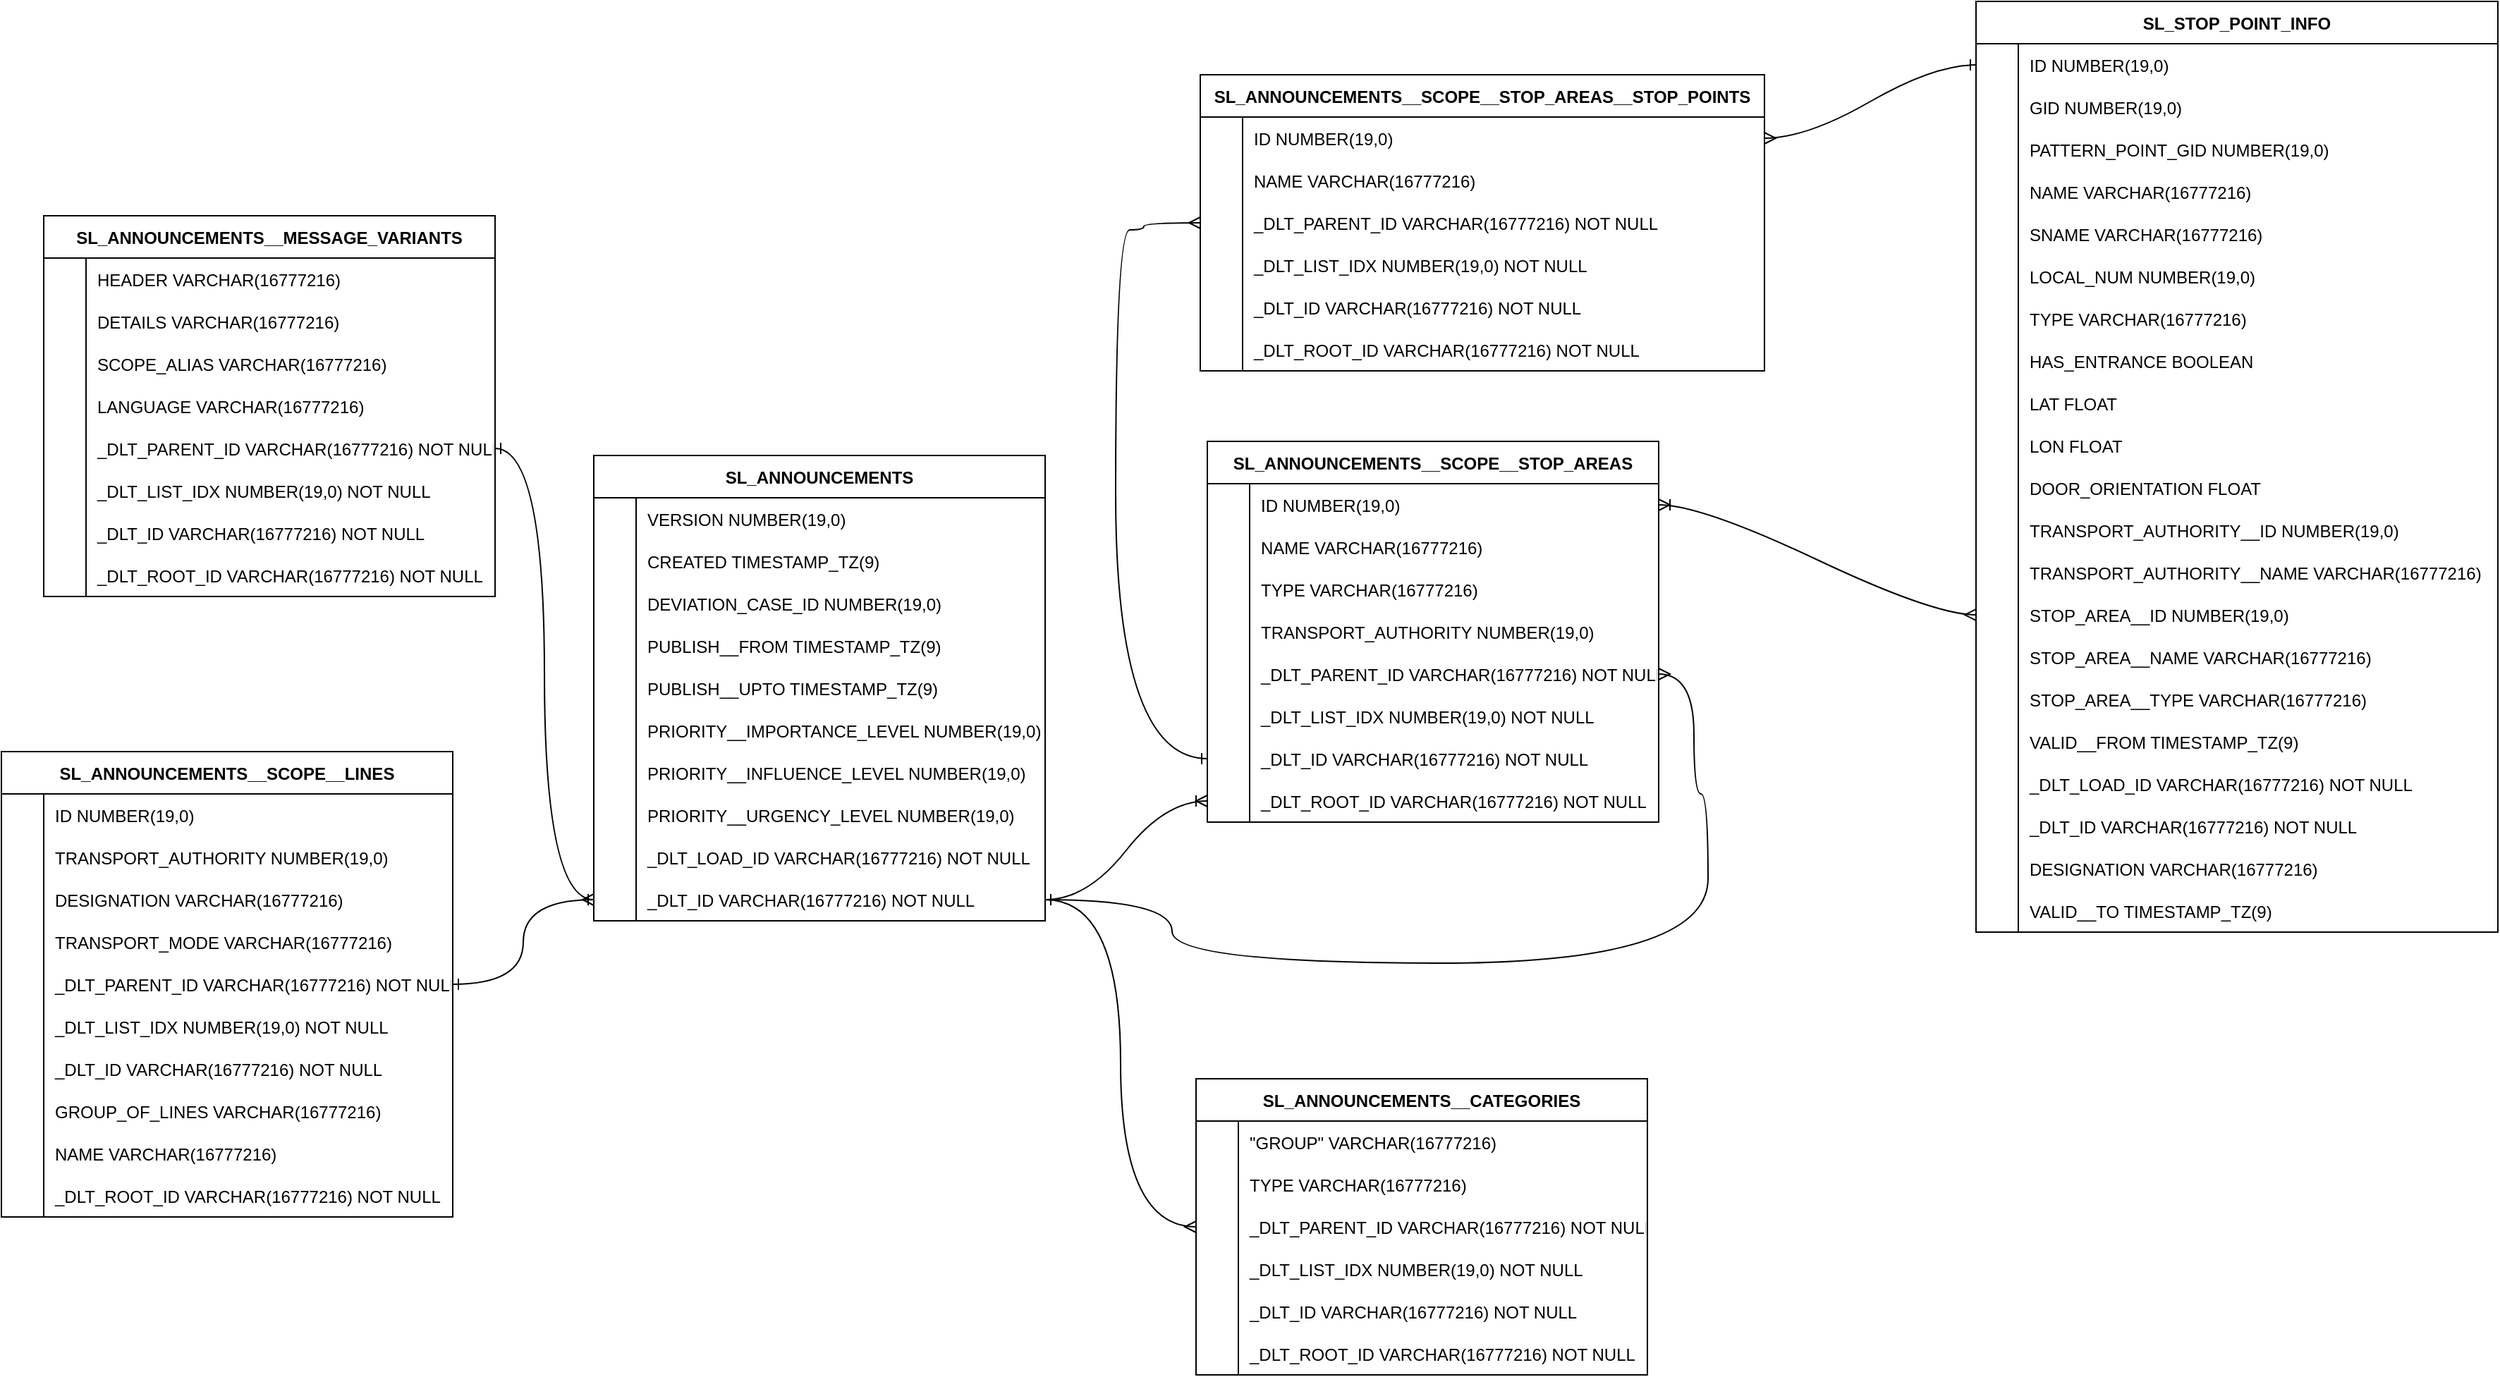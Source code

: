 <mxfile>
    <diagram name="Page-1" id="P9IdOZPsUOEPnicXqe_1">
        <mxGraphModel dx="2788" dy="2704" grid="0" gridSize="10" guides="1" tooltips="1" connect="1" arrows="1" fold="1" page="1" pageScale="1" pageWidth="850" pageHeight="1100" math="0" shadow="0">
            <root>
                <mxCell id="0"/>
                <mxCell id="1" parent="0"/>
                <mxCell id="jLatOmJ8b6QldrYuRaos-1" value="SL_ANNOUNCEMENTS__SCOPE__LINES" style="shape=table;startSize=30;container=1;collapsible=1;childLayout=tableLayout;fixedRows=1;rowLines=0;fontStyle=1;align=center;resizeLast=1;" parent="1" vertex="1">
                    <mxGeometry x="60" y="290" width="320" height="330" as="geometry"/>
                </mxCell>
                <mxCell id="jLatOmJ8b6QldrYuRaos-2" value="" style="shape=tableRow;horizontal=0;startSize=0;swimlaneHead=0;swimlaneBody=0;fillColor=none;collapsible=0;dropTarget=0;points=[[0,0.5],[1,0.5]];portConstraint=eastwest;strokeColor=inherit;top=0;left=0;right=0;bottom=0;" parent="jLatOmJ8b6QldrYuRaos-1" vertex="1">
                    <mxGeometry y="30" width="320" height="30" as="geometry"/>
                </mxCell>
                <mxCell id="jLatOmJ8b6QldrYuRaos-3" value="" style="shape=partialRectangle;overflow=hidden;connectable=0;fillColor=none;strokeColor=inherit;top=0;left=0;bottom=0;right=0;" parent="jLatOmJ8b6QldrYuRaos-2" vertex="1">
                    <mxGeometry width="30" height="30" as="geometry">
                        <mxRectangle width="30" height="30" as="alternateBounds"/>
                    </mxGeometry>
                </mxCell>
                <mxCell id="jLatOmJ8b6QldrYuRaos-4" value="ID NUMBER(19,0)" style="shape=partialRectangle;overflow=hidden;connectable=0;fillColor=none;align=left;strokeColor=inherit;top=0;left=0;bottom=0;right=0;spacingLeft=6;" parent="jLatOmJ8b6QldrYuRaos-2" vertex="1">
                    <mxGeometry x="30" width="290" height="30" as="geometry">
                        <mxRectangle width="290" height="30" as="alternateBounds"/>
                    </mxGeometry>
                </mxCell>
                <mxCell id="jLatOmJ8b6QldrYuRaos-5" value="" style="shape=tableRow;horizontal=0;startSize=0;swimlaneHead=0;swimlaneBody=0;fillColor=none;collapsible=0;dropTarget=0;points=[[0,0.5],[1,0.5]];portConstraint=eastwest;strokeColor=inherit;top=0;left=0;right=0;bottom=0;" parent="jLatOmJ8b6QldrYuRaos-1" vertex="1">
                    <mxGeometry y="60" width="320" height="30" as="geometry"/>
                </mxCell>
                <mxCell id="jLatOmJ8b6QldrYuRaos-6" value="" style="shape=partialRectangle;overflow=hidden;connectable=0;fillColor=none;strokeColor=inherit;top=0;left=0;bottom=0;right=0;" parent="jLatOmJ8b6QldrYuRaos-5" vertex="1">
                    <mxGeometry width="30" height="30" as="geometry">
                        <mxRectangle width="30" height="30" as="alternateBounds"/>
                    </mxGeometry>
                </mxCell>
                <mxCell id="jLatOmJ8b6QldrYuRaos-7" value="TRANSPORT_AUTHORITY NUMBER(19,0)" style="shape=partialRectangle;overflow=hidden;connectable=0;fillColor=none;align=left;strokeColor=inherit;top=0;left=0;bottom=0;right=0;spacingLeft=6;" parent="jLatOmJ8b6QldrYuRaos-5" vertex="1">
                    <mxGeometry x="30" width="290" height="30" as="geometry">
                        <mxRectangle width="290" height="30" as="alternateBounds"/>
                    </mxGeometry>
                </mxCell>
                <mxCell id="jLatOmJ8b6QldrYuRaos-8" value="" style="shape=tableRow;horizontal=0;startSize=0;swimlaneHead=0;swimlaneBody=0;fillColor=none;collapsible=0;dropTarget=0;points=[[0,0.5],[1,0.5]];portConstraint=eastwest;strokeColor=inherit;top=0;left=0;right=0;bottom=0;" parent="jLatOmJ8b6QldrYuRaos-1" vertex="1">
                    <mxGeometry y="90" width="320" height="30" as="geometry"/>
                </mxCell>
                <mxCell id="jLatOmJ8b6QldrYuRaos-9" value="" style="shape=partialRectangle;overflow=hidden;connectable=0;fillColor=none;strokeColor=inherit;top=0;left=0;bottom=0;right=0;" parent="jLatOmJ8b6QldrYuRaos-8" vertex="1">
                    <mxGeometry width="30" height="30" as="geometry">
                        <mxRectangle width="30" height="30" as="alternateBounds"/>
                    </mxGeometry>
                </mxCell>
                <mxCell id="jLatOmJ8b6QldrYuRaos-10" value="DESIGNATION VARCHAR(16777216)" style="shape=partialRectangle;overflow=hidden;connectable=0;fillColor=none;align=left;strokeColor=inherit;top=0;left=0;bottom=0;right=0;spacingLeft=6;" parent="jLatOmJ8b6QldrYuRaos-8" vertex="1">
                    <mxGeometry x="30" width="290" height="30" as="geometry">
                        <mxRectangle width="290" height="30" as="alternateBounds"/>
                    </mxGeometry>
                </mxCell>
                <mxCell id="jLatOmJ8b6QldrYuRaos-11" value="" style="shape=tableRow;horizontal=0;startSize=0;swimlaneHead=0;swimlaneBody=0;fillColor=none;collapsible=0;dropTarget=0;points=[[0,0.5],[1,0.5]];portConstraint=eastwest;strokeColor=inherit;top=0;left=0;right=0;bottom=0;" parent="jLatOmJ8b6QldrYuRaos-1" vertex="1">
                    <mxGeometry y="120" width="320" height="30" as="geometry"/>
                </mxCell>
                <mxCell id="jLatOmJ8b6QldrYuRaos-12" value="" style="shape=partialRectangle;overflow=hidden;connectable=0;fillColor=none;strokeColor=inherit;top=0;left=0;bottom=0;right=0;" parent="jLatOmJ8b6QldrYuRaos-11" vertex="1">
                    <mxGeometry width="30" height="30" as="geometry">
                        <mxRectangle width="30" height="30" as="alternateBounds"/>
                    </mxGeometry>
                </mxCell>
                <mxCell id="jLatOmJ8b6QldrYuRaos-13" value="TRANSPORT_MODE VARCHAR(16777216)" style="shape=partialRectangle;overflow=hidden;connectable=0;fillColor=none;align=left;strokeColor=inherit;top=0;left=0;bottom=0;right=0;spacingLeft=6;" parent="jLatOmJ8b6QldrYuRaos-11" vertex="1">
                    <mxGeometry x="30" width="290" height="30" as="geometry">
                        <mxRectangle width="290" height="30" as="alternateBounds"/>
                    </mxGeometry>
                </mxCell>
                <mxCell id="jLatOmJ8b6QldrYuRaos-14" value="" style="shape=tableRow;horizontal=0;startSize=0;swimlaneHead=0;swimlaneBody=0;fillColor=none;collapsible=0;dropTarget=0;points=[[0,0.5],[1,0.5]];portConstraint=eastwest;strokeColor=inherit;top=0;left=0;right=0;bottom=0;" parent="jLatOmJ8b6QldrYuRaos-1" vertex="1">
                    <mxGeometry y="150" width="320" height="30" as="geometry"/>
                </mxCell>
                <mxCell id="jLatOmJ8b6QldrYuRaos-15" value="" style="shape=partialRectangle;overflow=hidden;connectable=0;fillColor=none;strokeColor=inherit;top=0;left=0;bottom=0;right=0;" parent="jLatOmJ8b6QldrYuRaos-14" vertex="1">
                    <mxGeometry width="30" height="30" as="geometry">
                        <mxRectangle width="30" height="30" as="alternateBounds"/>
                    </mxGeometry>
                </mxCell>
                <mxCell id="jLatOmJ8b6QldrYuRaos-16" value="_DLT_PARENT_ID VARCHAR(16777216) NOT NULL" style="shape=partialRectangle;overflow=hidden;connectable=0;fillColor=none;align=left;strokeColor=inherit;top=0;left=0;bottom=0;right=0;spacingLeft=6;" parent="jLatOmJ8b6QldrYuRaos-14" vertex="1">
                    <mxGeometry x="30" width="290" height="30" as="geometry">
                        <mxRectangle width="290" height="30" as="alternateBounds"/>
                    </mxGeometry>
                </mxCell>
                <mxCell id="jLatOmJ8b6QldrYuRaos-17" value="" style="shape=tableRow;horizontal=0;startSize=0;swimlaneHead=0;swimlaneBody=0;fillColor=none;collapsible=0;dropTarget=0;points=[[0,0.5],[1,0.5]];portConstraint=eastwest;strokeColor=inherit;top=0;left=0;right=0;bottom=0;" parent="jLatOmJ8b6QldrYuRaos-1" vertex="1">
                    <mxGeometry y="180" width="320" height="30" as="geometry"/>
                </mxCell>
                <mxCell id="jLatOmJ8b6QldrYuRaos-18" value="" style="shape=partialRectangle;overflow=hidden;connectable=0;fillColor=none;strokeColor=inherit;top=0;left=0;bottom=0;right=0;" parent="jLatOmJ8b6QldrYuRaos-17" vertex="1">
                    <mxGeometry width="30" height="30" as="geometry">
                        <mxRectangle width="30" height="30" as="alternateBounds"/>
                    </mxGeometry>
                </mxCell>
                <mxCell id="jLatOmJ8b6QldrYuRaos-19" value="_DLT_LIST_IDX NUMBER(19,0) NOT NULL" style="shape=partialRectangle;overflow=hidden;connectable=0;fillColor=none;align=left;strokeColor=inherit;top=0;left=0;bottom=0;right=0;spacingLeft=6;" parent="jLatOmJ8b6QldrYuRaos-17" vertex="1">
                    <mxGeometry x="30" width="290" height="30" as="geometry">
                        <mxRectangle width="290" height="30" as="alternateBounds"/>
                    </mxGeometry>
                </mxCell>
                <mxCell id="jLatOmJ8b6QldrYuRaos-20" value="" style="shape=tableRow;horizontal=0;startSize=0;swimlaneHead=0;swimlaneBody=0;fillColor=none;collapsible=0;dropTarget=0;points=[[0,0.5],[1,0.5]];portConstraint=eastwest;strokeColor=inherit;top=0;left=0;right=0;bottom=0;" parent="jLatOmJ8b6QldrYuRaos-1" vertex="1">
                    <mxGeometry y="210" width="320" height="30" as="geometry"/>
                </mxCell>
                <mxCell id="jLatOmJ8b6QldrYuRaos-21" value="" style="shape=partialRectangle;overflow=hidden;connectable=0;fillColor=none;strokeColor=inherit;top=0;left=0;bottom=0;right=0;" parent="jLatOmJ8b6QldrYuRaos-20" vertex="1">
                    <mxGeometry width="30" height="30" as="geometry">
                        <mxRectangle width="30" height="30" as="alternateBounds"/>
                    </mxGeometry>
                </mxCell>
                <mxCell id="jLatOmJ8b6QldrYuRaos-22" value="_DLT_ID VARCHAR(16777216) NOT NULL" style="shape=partialRectangle;overflow=hidden;connectable=0;fillColor=none;align=left;strokeColor=inherit;top=0;left=0;bottom=0;right=0;spacingLeft=6;" parent="jLatOmJ8b6QldrYuRaos-20" vertex="1">
                    <mxGeometry x="30" width="290" height="30" as="geometry">
                        <mxRectangle width="290" height="30" as="alternateBounds"/>
                    </mxGeometry>
                </mxCell>
                <mxCell id="jLatOmJ8b6QldrYuRaos-23" value="" style="shape=tableRow;horizontal=0;startSize=0;swimlaneHead=0;swimlaneBody=0;fillColor=none;collapsible=0;dropTarget=0;points=[[0,0.5],[1,0.5]];portConstraint=eastwest;strokeColor=inherit;top=0;left=0;right=0;bottom=0;" parent="jLatOmJ8b6QldrYuRaos-1" vertex="1">
                    <mxGeometry y="240" width="320" height="30" as="geometry"/>
                </mxCell>
                <mxCell id="jLatOmJ8b6QldrYuRaos-24" value="" style="shape=partialRectangle;overflow=hidden;connectable=0;fillColor=none;strokeColor=inherit;top=0;left=0;bottom=0;right=0;" parent="jLatOmJ8b6QldrYuRaos-23" vertex="1">
                    <mxGeometry width="30" height="30" as="geometry">
                        <mxRectangle width="30" height="30" as="alternateBounds"/>
                    </mxGeometry>
                </mxCell>
                <mxCell id="jLatOmJ8b6QldrYuRaos-25" value="GROUP_OF_LINES VARCHAR(16777216)" style="shape=partialRectangle;overflow=hidden;connectable=0;fillColor=none;align=left;strokeColor=inherit;top=0;left=0;bottom=0;right=0;spacingLeft=6;" parent="jLatOmJ8b6QldrYuRaos-23" vertex="1">
                    <mxGeometry x="30" width="290" height="30" as="geometry">
                        <mxRectangle width="290" height="30" as="alternateBounds"/>
                    </mxGeometry>
                </mxCell>
                <mxCell id="jLatOmJ8b6QldrYuRaos-26" value="" style="shape=tableRow;horizontal=0;startSize=0;swimlaneHead=0;swimlaneBody=0;fillColor=none;collapsible=0;dropTarget=0;points=[[0,0.5],[1,0.5]];portConstraint=eastwest;strokeColor=inherit;top=0;left=0;right=0;bottom=0;" parent="jLatOmJ8b6QldrYuRaos-1" vertex="1">
                    <mxGeometry y="270" width="320" height="30" as="geometry"/>
                </mxCell>
                <mxCell id="jLatOmJ8b6QldrYuRaos-27" value="" style="shape=partialRectangle;overflow=hidden;connectable=0;fillColor=none;strokeColor=inherit;top=0;left=0;bottom=0;right=0;" parent="jLatOmJ8b6QldrYuRaos-26" vertex="1">
                    <mxGeometry width="30" height="30" as="geometry">
                        <mxRectangle width="30" height="30" as="alternateBounds"/>
                    </mxGeometry>
                </mxCell>
                <mxCell id="jLatOmJ8b6QldrYuRaos-28" value="NAME VARCHAR(16777216)" style="shape=partialRectangle;overflow=hidden;connectable=0;fillColor=none;align=left;strokeColor=inherit;top=0;left=0;bottom=0;right=0;spacingLeft=6;" parent="jLatOmJ8b6QldrYuRaos-26" vertex="1">
                    <mxGeometry x="30" width="290" height="30" as="geometry">
                        <mxRectangle width="290" height="30" as="alternateBounds"/>
                    </mxGeometry>
                </mxCell>
                <mxCell id="jLatOmJ8b6QldrYuRaos-29" value="" style="shape=tableRow;horizontal=0;startSize=0;swimlaneHead=0;swimlaneBody=0;fillColor=none;collapsible=0;dropTarget=0;points=[[0,0.5],[1,0.5]];portConstraint=eastwest;strokeColor=inherit;top=0;left=0;right=0;bottom=0;" parent="jLatOmJ8b6QldrYuRaos-1" vertex="1">
                    <mxGeometry y="300" width="320" height="30" as="geometry"/>
                </mxCell>
                <mxCell id="jLatOmJ8b6QldrYuRaos-30" value="" style="shape=partialRectangle;overflow=hidden;connectable=0;fillColor=none;strokeColor=inherit;top=0;left=0;bottom=0;right=0;" parent="jLatOmJ8b6QldrYuRaos-29" vertex="1">
                    <mxGeometry width="30" height="30" as="geometry">
                        <mxRectangle width="30" height="30" as="alternateBounds"/>
                    </mxGeometry>
                </mxCell>
                <mxCell id="jLatOmJ8b6QldrYuRaos-31" value="_DLT_ROOT_ID VARCHAR(16777216) NOT NULL" style="shape=partialRectangle;overflow=hidden;connectable=0;fillColor=none;align=left;strokeColor=inherit;top=0;left=0;bottom=0;right=0;spacingLeft=6;" parent="jLatOmJ8b6QldrYuRaos-29" vertex="1">
                    <mxGeometry x="30" width="290" height="30" as="geometry">
                        <mxRectangle width="290" height="30" as="alternateBounds"/>
                    </mxGeometry>
                </mxCell>
                <mxCell id="JZKsamqGxiIa8oEMLzBF-1" value="SL_ANNOUNCEMENTS" style="shape=table;startSize=30;container=1;collapsible=1;childLayout=tableLayout;fixedRows=1;rowLines=0;fontStyle=1;align=center;resizeLast=1;" parent="1" vertex="1">
                    <mxGeometry x="480" y="80" width="320" height="330" as="geometry"/>
                </mxCell>
                <mxCell id="JZKsamqGxiIa8oEMLzBF-2" value="" style="shape=tableRow;horizontal=0;startSize=0;swimlaneHead=0;swimlaneBody=0;fillColor=none;collapsible=0;dropTarget=0;points=[[0,0.5],[1,0.5]];portConstraint=eastwest;strokeColor=inherit;top=0;left=0;right=0;bottom=0;" parent="JZKsamqGxiIa8oEMLzBF-1" vertex="1">
                    <mxGeometry y="30" width="320" height="30" as="geometry"/>
                </mxCell>
                <mxCell id="JZKsamqGxiIa8oEMLzBF-3" value="" style="shape=partialRectangle;overflow=hidden;connectable=0;fillColor=none;strokeColor=inherit;top=0;left=0;bottom=0;right=0;" parent="JZKsamqGxiIa8oEMLzBF-2" vertex="1">
                    <mxGeometry width="30" height="30" as="geometry">
                        <mxRectangle width="30" height="30" as="alternateBounds"/>
                    </mxGeometry>
                </mxCell>
                <mxCell id="JZKsamqGxiIa8oEMLzBF-4" value="VERSION NUMBER(19,0)" style="shape=partialRectangle;overflow=hidden;connectable=0;fillColor=none;align=left;strokeColor=inherit;top=0;left=0;bottom=0;right=0;spacingLeft=6;" parent="JZKsamqGxiIa8oEMLzBF-2" vertex="1">
                    <mxGeometry x="30" width="290" height="30" as="geometry">
                        <mxRectangle width="290" height="30" as="alternateBounds"/>
                    </mxGeometry>
                </mxCell>
                <mxCell id="JZKsamqGxiIa8oEMLzBF-5" value="" style="shape=tableRow;horizontal=0;startSize=0;swimlaneHead=0;swimlaneBody=0;fillColor=none;collapsible=0;dropTarget=0;points=[[0,0.5],[1,0.5]];portConstraint=eastwest;strokeColor=inherit;top=0;left=0;right=0;bottom=0;" parent="JZKsamqGxiIa8oEMLzBF-1" vertex="1">
                    <mxGeometry y="60" width="320" height="30" as="geometry"/>
                </mxCell>
                <mxCell id="JZKsamqGxiIa8oEMLzBF-6" value="" style="shape=partialRectangle;overflow=hidden;connectable=0;fillColor=none;strokeColor=inherit;top=0;left=0;bottom=0;right=0;" parent="JZKsamqGxiIa8oEMLzBF-5" vertex="1">
                    <mxGeometry width="30" height="30" as="geometry">
                        <mxRectangle width="30" height="30" as="alternateBounds"/>
                    </mxGeometry>
                </mxCell>
                <mxCell id="JZKsamqGxiIa8oEMLzBF-7" value="CREATED TIMESTAMP_TZ(9)" style="shape=partialRectangle;overflow=hidden;connectable=0;fillColor=none;align=left;strokeColor=inherit;top=0;left=0;bottom=0;right=0;spacingLeft=6;" parent="JZKsamqGxiIa8oEMLzBF-5" vertex="1">
                    <mxGeometry x="30" width="290" height="30" as="geometry">
                        <mxRectangle width="290" height="30" as="alternateBounds"/>
                    </mxGeometry>
                </mxCell>
                <mxCell id="JZKsamqGxiIa8oEMLzBF-8" value="" style="shape=tableRow;horizontal=0;startSize=0;swimlaneHead=0;swimlaneBody=0;fillColor=none;collapsible=0;dropTarget=0;points=[[0,0.5],[1,0.5]];portConstraint=eastwest;strokeColor=inherit;top=0;left=0;right=0;bottom=0;" parent="JZKsamqGxiIa8oEMLzBF-1" vertex="1">
                    <mxGeometry y="90" width="320" height="30" as="geometry"/>
                </mxCell>
                <mxCell id="JZKsamqGxiIa8oEMLzBF-9" value="" style="shape=partialRectangle;overflow=hidden;connectable=0;fillColor=none;strokeColor=inherit;top=0;left=0;bottom=0;right=0;" parent="JZKsamqGxiIa8oEMLzBF-8" vertex="1">
                    <mxGeometry width="30" height="30" as="geometry">
                        <mxRectangle width="30" height="30" as="alternateBounds"/>
                    </mxGeometry>
                </mxCell>
                <mxCell id="JZKsamqGxiIa8oEMLzBF-10" value="DEVIATION_CASE_ID NUMBER(19,0)" style="shape=partialRectangle;overflow=hidden;connectable=0;fillColor=none;align=left;strokeColor=inherit;top=0;left=0;bottom=0;right=0;spacingLeft=6;" parent="JZKsamqGxiIa8oEMLzBF-8" vertex="1">
                    <mxGeometry x="30" width="290" height="30" as="geometry">
                        <mxRectangle width="290" height="30" as="alternateBounds"/>
                    </mxGeometry>
                </mxCell>
                <mxCell id="JZKsamqGxiIa8oEMLzBF-11" value="" style="shape=tableRow;horizontal=0;startSize=0;swimlaneHead=0;swimlaneBody=0;fillColor=none;collapsible=0;dropTarget=0;points=[[0,0.5],[1,0.5]];portConstraint=eastwest;strokeColor=inherit;top=0;left=0;right=0;bottom=0;" parent="JZKsamqGxiIa8oEMLzBF-1" vertex="1">
                    <mxGeometry y="120" width="320" height="30" as="geometry"/>
                </mxCell>
                <mxCell id="JZKsamqGxiIa8oEMLzBF-12" value="" style="shape=partialRectangle;overflow=hidden;connectable=0;fillColor=none;strokeColor=inherit;top=0;left=0;bottom=0;right=0;" parent="JZKsamqGxiIa8oEMLzBF-11" vertex="1">
                    <mxGeometry width="30" height="30" as="geometry">
                        <mxRectangle width="30" height="30" as="alternateBounds"/>
                    </mxGeometry>
                </mxCell>
                <mxCell id="JZKsamqGxiIa8oEMLzBF-13" value="PUBLISH__FROM TIMESTAMP_TZ(9)" style="shape=partialRectangle;overflow=hidden;connectable=0;fillColor=none;align=left;strokeColor=inherit;top=0;left=0;bottom=0;right=0;spacingLeft=6;" parent="JZKsamqGxiIa8oEMLzBF-11" vertex="1">
                    <mxGeometry x="30" width="290" height="30" as="geometry">
                        <mxRectangle width="290" height="30" as="alternateBounds"/>
                    </mxGeometry>
                </mxCell>
                <mxCell id="JZKsamqGxiIa8oEMLzBF-14" value="" style="shape=tableRow;horizontal=0;startSize=0;swimlaneHead=0;swimlaneBody=0;fillColor=none;collapsible=0;dropTarget=0;points=[[0,0.5],[1,0.5]];portConstraint=eastwest;strokeColor=inherit;top=0;left=0;right=0;bottom=0;" parent="JZKsamqGxiIa8oEMLzBF-1" vertex="1">
                    <mxGeometry y="150" width="320" height="30" as="geometry"/>
                </mxCell>
                <mxCell id="JZKsamqGxiIa8oEMLzBF-15" value="" style="shape=partialRectangle;overflow=hidden;connectable=0;fillColor=none;strokeColor=inherit;top=0;left=0;bottom=0;right=0;" parent="JZKsamqGxiIa8oEMLzBF-14" vertex="1">
                    <mxGeometry width="30" height="30" as="geometry">
                        <mxRectangle width="30" height="30" as="alternateBounds"/>
                    </mxGeometry>
                </mxCell>
                <mxCell id="JZKsamqGxiIa8oEMLzBF-16" value="PUBLISH__UPTO TIMESTAMP_TZ(9)" style="shape=partialRectangle;overflow=hidden;connectable=0;fillColor=none;align=left;strokeColor=inherit;top=0;left=0;bottom=0;right=0;spacingLeft=6;" parent="JZKsamqGxiIa8oEMLzBF-14" vertex="1">
                    <mxGeometry x="30" width="290" height="30" as="geometry">
                        <mxRectangle width="290" height="30" as="alternateBounds"/>
                    </mxGeometry>
                </mxCell>
                <mxCell id="JZKsamqGxiIa8oEMLzBF-17" value="" style="shape=tableRow;horizontal=0;startSize=0;swimlaneHead=0;swimlaneBody=0;fillColor=none;collapsible=0;dropTarget=0;points=[[0,0.5],[1,0.5]];portConstraint=eastwest;strokeColor=inherit;top=0;left=0;right=0;bottom=0;" parent="JZKsamqGxiIa8oEMLzBF-1" vertex="1">
                    <mxGeometry y="180" width="320" height="30" as="geometry"/>
                </mxCell>
                <mxCell id="JZKsamqGxiIa8oEMLzBF-18" value="" style="shape=partialRectangle;overflow=hidden;connectable=0;fillColor=none;strokeColor=inherit;top=0;left=0;bottom=0;right=0;" parent="JZKsamqGxiIa8oEMLzBF-17" vertex="1">
                    <mxGeometry width="30" height="30" as="geometry">
                        <mxRectangle width="30" height="30" as="alternateBounds"/>
                    </mxGeometry>
                </mxCell>
                <mxCell id="JZKsamqGxiIa8oEMLzBF-19" value="PRIORITY__IMPORTANCE_LEVEL NUMBER(19,0)" style="shape=partialRectangle;overflow=hidden;connectable=0;fillColor=none;align=left;strokeColor=inherit;top=0;left=0;bottom=0;right=0;spacingLeft=6;" parent="JZKsamqGxiIa8oEMLzBF-17" vertex="1">
                    <mxGeometry x="30" width="290" height="30" as="geometry">
                        <mxRectangle width="290" height="30" as="alternateBounds"/>
                    </mxGeometry>
                </mxCell>
                <mxCell id="JZKsamqGxiIa8oEMLzBF-20" value="" style="shape=tableRow;horizontal=0;startSize=0;swimlaneHead=0;swimlaneBody=0;fillColor=none;collapsible=0;dropTarget=0;points=[[0,0.5],[1,0.5]];portConstraint=eastwest;strokeColor=inherit;top=0;left=0;right=0;bottom=0;" parent="JZKsamqGxiIa8oEMLzBF-1" vertex="1">
                    <mxGeometry y="210" width="320" height="30" as="geometry"/>
                </mxCell>
                <mxCell id="JZKsamqGxiIa8oEMLzBF-21" value="" style="shape=partialRectangle;overflow=hidden;connectable=0;fillColor=none;strokeColor=inherit;top=0;left=0;bottom=0;right=0;" parent="JZKsamqGxiIa8oEMLzBF-20" vertex="1">
                    <mxGeometry width="30" height="30" as="geometry">
                        <mxRectangle width="30" height="30" as="alternateBounds"/>
                    </mxGeometry>
                </mxCell>
                <mxCell id="JZKsamqGxiIa8oEMLzBF-22" value="PRIORITY__INFLUENCE_LEVEL NUMBER(19,0)" style="shape=partialRectangle;overflow=hidden;connectable=0;fillColor=none;align=left;strokeColor=inherit;top=0;left=0;bottom=0;right=0;spacingLeft=6;" parent="JZKsamqGxiIa8oEMLzBF-20" vertex="1">
                    <mxGeometry x="30" width="290" height="30" as="geometry">
                        <mxRectangle width="290" height="30" as="alternateBounds"/>
                    </mxGeometry>
                </mxCell>
                <mxCell id="JZKsamqGxiIa8oEMLzBF-23" value="" style="shape=tableRow;horizontal=0;startSize=0;swimlaneHead=0;swimlaneBody=0;fillColor=none;collapsible=0;dropTarget=0;points=[[0,0.5],[1,0.5]];portConstraint=eastwest;strokeColor=inherit;top=0;left=0;right=0;bottom=0;" parent="JZKsamqGxiIa8oEMLzBF-1" vertex="1">
                    <mxGeometry y="240" width="320" height="30" as="geometry"/>
                </mxCell>
                <mxCell id="JZKsamqGxiIa8oEMLzBF-24" value="" style="shape=partialRectangle;overflow=hidden;connectable=0;fillColor=none;strokeColor=inherit;top=0;left=0;bottom=0;right=0;" parent="JZKsamqGxiIa8oEMLzBF-23" vertex="1">
                    <mxGeometry width="30" height="30" as="geometry">
                        <mxRectangle width="30" height="30" as="alternateBounds"/>
                    </mxGeometry>
                </mxCell>
                <mxCell id="JZKsamqGxiIa8oEMLzBF-25" value="PRIORITY__URGENCY_LEVEL NUMBER(19,0)" style="shape=partialRectangle;overflow=hidden;connectable=0;fillColor=none;align=left;strokeColor=inherit;top=0;left=0;bottom=0;right=0;spacingLeft=6;" parent="JZKsamqGxiIa8oEMLzBF-23" vertex="1">
                    <mxGeometry x="30" width="290" height="30" as="geometry">
                        <mxRectangle width="290" height="30" as="alternateBounds"/>
                    </mxGeometry>
                </mxCell>
                <mxCell id="JZKsamqGxiIa8oEMLzBF-26" value="" style="shape=tableRow;horizontal=0;startSize=0;swimlaneHead=0;swimlaneBody=0;fillColor=none;collapsible=0;dropTarget=0;points=[[0,0.5],[1,0.5]];portConstraint=eastwest;strokeColor=inherit;top=0;left=0;right=0;bottom=0;" parent="JZKsamqGxiIa8oEMLzBF-1" vertex="1">
                    <mxGeometry y="270" width="320" height="30" as="geometry"/>
                </mxCell>
                <mxCell id="JZKsamqGxiIa8oEMLzBF-27" value="" style="shape=partialRectangle;overflow=hidden;connectable=0;fillColor=none;strokeColor=inherit;top=0;left=0;bottom=0;right=0;" parent="JZKsamqGxiIa8oEMLzBF-26" vertex="1">
                    <mxGeometry width="30" height="30" as="geometry">
                        <mxRectangle width="30" height="30" as="alternateBounds"/>
                    </mxGeometry>
                </mxCell>
                <mxCell id="JZKsamqGxiIa8oEMLzBF-28" value="_DLT_LOAD_ID VARCHAR(16777216) NOT NULL" style="shape=partialRectangle;overflow=hidden;connectable=0;fillColor=none;align=left;strokeColor=inherit;top=0;left=0;bottom=0;right=0;spacingLeft=6;" parent="JZKsamqGxiIa8oEMLzBF-26" vertex="1">
                    <mxGeometry x="30" width="290" height="30" as="geometry">
                        <mxRectangle width="290" height="30" as="alternateBounds"/>
                    </mxGeometry>
                </mxCell>
                <mxCell id="JZKsamqGxiIa8oEMLzBF-29" value="" style="shape=tableRow;horizontal=0;startSize=0;swimlaneHead=0;swimlaneBody=0;fillColor=none;collapsible=0;dropTarget=0;points=[[0,0.5],[1,0.5]];portConstraint=eastwest;strokeColor=inherit;top=0;left=0;right=0;bottom=0;" parent="JZKsamqGxiIa8oEMLzBF-1" vertex="1">
                    <mxGeometry y="300" width="320" height="30" as="geometry"/>
                </mxCell>
                <mxCell id="JZKsamqGxiIa8oEMLzBF-30" value="" style="shape=partialRectangle;overflow=hidden;connectable=0;fillColor=none;strokeColor=inherit;top=0;left=0;bottom=0;right=0;" parent="JZKsamqGxiIa8oEMLzBF-29" vertex="1">
                    <mxGeometry width="30" height="30" as="geometry">
                        <mxRectangle width="30" height="30" as="alternateBounds"/>
                    </mxGeometry>
                </mxCell>
                <mxCell id="JZKsamqGxiIa8oEMLzBF-31" value="_DLT_ID VARCHAR(16777216) NOT NULL" style="shape=partialRectangle;overflow=hidden;connectable=0;fillColor=none;align=left;strokeColor=inherit;top=0;left=0;bottom=0;right=0;spacingLeft=6;" parent="JZKsamqGxiIa8oEMLzBF-29" vertex="1">
                    <mxGeometry x="30" width="290" height="30" as="geometry">
                        <mxRectangle width="290" height="30" as="alternateBounds"/>
                    </mxGeometry>
                </mxCell>
                <mxCell id="JZKsamqGxiIa8oEMLzBF-190" style="edgeStyle=orthogonalEdgeStyle;rounded=0;orthogonalLoop=1;jettySize=auto;html=1;entryX=0;entryY=0.5;entryDx=0;entryDy=0;exitX=1;exitY=0.5;exitDx=0;exitDy=0;curved=1;startArrow=ERone;startFill=0;endArrow=ERone;endFill=0;" parent="1" source="JZKsamqGxiIa8oEMLzBF-45" target="JZKsamqGxiIa8oEMLzBF-29" edge="1">
                    <mxGeometry relative="1" as="geometry"/>
                </mxCell>
                <mxCell id="JZKsamqGxiIa8oEMLzBF-32" value="SL_ANNOUNCEMENTS__MESSAGE_VARIANTS" style="shape=table;startSize=30;container=1;collapsible=1;childLayout=tableLayout;fixedRows=1;rowLines=0;fontStyle=1;align=center;resizeLast=1;" parent="1" vertex="1">
                    <mxGeometry x="90" y="-90" width="320" height="270" as="geometry"/>
                </mxCell>
                <mxCell id="JZKsamqGxiIa8oEMLzBF-33" value="" style="shape=tableRow;horizontal=0;startSize=0;swimlaneHead=0;swimlaneBody=0;fillColor=none;collapsible=0;dropTarget=0;points=[[0,0.5],[1,0.5]];portConstraint=eastwest;strokeColor=inherit;top=0;left=0;right=0;bottom=0;" parent="JZKsamqGxiIa8oEMLzBF-32" vertex="1">
                    <mxGeometry y="30" width="320" height="30" as="geometry"/>
                </mxCell>
                <mxCell id="JZKsamqGxiIa8oEMLzBF-34" value="" style="shape=partialRectangle;overflow=hidden;connectable=0;fillColor=none;strokeColor=inherit;top=0;left=0;bottom=0;right=0;" parent="JZKsamqGxiIa8oEMLzBF-33" vertex="1">
                    <mxGeometry width="30" height="30" as="geometry">
                        <mxRectangle width="30" height="30" as="alternateBounds"/>
                    </mxGeometry>
                </mxCell>
                <mxCell id="JZKsamqGxiIa8oEMLzBF-35" value="HEADER VARCHAR(16777216)" style="shape=partialRectangle;overflow=hidden;connectable=0;fillColor=none;align=left;strokeColor=inherit;top=0;left=0;bottom=0;right=0;spacingLeft=6;" parent="JZKsamqGxiIa8oEMLzBF-33" vertex="1">
                    <mxGeometry x="30" width="290" height="30" as="geometry">
                        <mxRectangle width="290" height="30" as="alternateBounds"/>
                    </mxGeometry>
                </mxCell>
                <mxCell id="JZKsamqGxiIa8oEMLzBF-36" value="" style="shape=tableRow;horizontal=0;startSize=0;swimlaneHead=0;swimlaneBody=0;fillColor=none;collapsible=0;dropTarget=0;points=[[0,0.5],[1,0.5]];portConstraint=eastwest;strokeColor=inherit;top=0;left=0;right=0;bottom=0;" parent="JZKsamqGxiIa8oEMLzBF-32" vertex="1">
                    <mxGeometry y="60" width="320" height="30" as="geometry"/>
                </mxCell>
                <mxCell id="JZKsamqGxiIa8oEMLzBF-37" value="" style="shape=partialRectangle;overflow=hidden;connectable=0;fillColor=none;strokeColor=inherit;top=0;left=0;bottom=0;right=0;" parent="JZKsamqGxiIa8oEMLzBF-36" vertex="1">
                    <mxGeometry width="30" height="30" as="geometry">
                        <mxRectangle width="30" height="30" as="alternateBounds"/>
                    </mxGeometry>
                </mxCell>
                <mxCell id="JZKsamqGxiIa8oEMLzBF-38" value="DETAILS VARCHAR(16777216)" style="shape=partialRectangle;overflow=hidden;connectable=0;fillColor=none;align=left;strokeColor=inherit;top=0;left=0;bottom=0;right=0;spacingLeft=6;" parent="JZKsamqGxiIa8oEMLzBF-36" vertex="1">
                    <mxGeometry x="30" width="290" height="30" as="geometry">
                        <mxRectangle width="290" height="30" as="alternateBounds"/>
                    </mxGeometry>
                </mxCell>
                <mxCell id="JZKsamqGxiIa8oEMLzBF-39" value="" style="shape=tableRow;horizontal=0;startSize=0;swimlaneHead=0;swimlaneBody=0;fillColor=none;collapsible=0;dropTarget=0;points=[[0,0.5],[1,0.5]];portConstraint=eastwest;strokeColor=inherit;top=0;left=0;right=0;bottom=0;" parent="JZKsamqGxiIa8oEMLzBF-32" vertex="1">
                    <mxGeometry y="90" width="320" height="30" as="geometry"/>
                </mxCell>
                <mxCell id="JZKsamqGxiIa8oEMLzBF-40" value="" style="shape=partialRectangle;overflow=hidden;connectable=0;fillColor=none;strokeColor=inherit;top=0;left=0;bottom=0;right=0;" parent="JZKsamqGxiIa8oEMLzBF-39" vertex="1">
                    <mxGeometry width="30" height="30" as="geometry">
                        <mxRectangle width="30" height="30" as="alternateBounds"/>
                    </mxGeometry>
                </mxCell>
                <mxCell id="JZKsamqGxiIa8oEMLzBF-41" value="SCOPE_ALIAS VARCHAR(16777216)" style="shape=partialRectangle;overflow=hidden;connectable=0;fillColor=none;align=left;strokeColor=inherit;top=0;left=0;bottom=0;right=0;spacingLeft=6;" parent="JZKsamqGxiIa8oEMLzBF-39" vertex="1">
                    <mxGeometry x="30" width="290" height="30" as="geometry">
                        <mxRectangle width="290" height="30" as="alternateBounds"/>
                    </mxGeometry>
                </mxCell>
                <mxCell id="JZKsamqGxiIa8oEMLzBF-42" value="" style="shape=tableRow;horizontal=0;startSize=0;swimlaneHead=0;swimlaneBody=0;fillColor=none;collapsible=0;dropTarget=0;points=[[0,0.5],[1,0.5]];portConstraint=eastwest;strokeColor=inherit;top=0;left=0;right=0;bottom=0;" parent="JZKsamqGxiIa8oEMLzBF-32" vertex="1">
                    <mxGeometry y="120" width="320" height="30" as="geometry"/>
                </mxCell>
                <mxCell id="JZKsamqGxiIa8oEMLzBF-43" value="" style="shape=partialRectangle;overflow=hidden;connectable=0;fillColor=none;strokeColor=inherit;top=0;left=0;bottom=0;right=0;" parent="JZKsamqGxiIa8oEMLzBF-42" vertex="1">
                    <mxGeometry width="30" height="30" as="geometry">
                        <mxRectangle width="30" height="30" as="alternateBounds"/>
                    </mxGeometry>
                </mxCell>
                <mxCell id="JZKsamqGxiIa8oEMLzBF-44" value="LANGUAGE VARCHAR(16777216)" style="shape=partialRectangle;overflow=hidden;connectable=0;fillColor=none;align=left;strokeColor=inherit;top=0;left=0;bottom=0;right=0;spacingLeft=6;" parent="JZKsamqGxiIa8oEMLzBF-42" vertex="1">
                    <mxGeometry x="30" width="290" height="30" as="geometry">
                        <mxRectangle width="290" height="30" as="alternateBounds"/>
                    </mxGeometry>
                </mxCell>
                <mxCell id="JZKsamqGxiIa8oEMLzBF-45" value="" style="shape=tableRow;horizontal=0;startSize=0;swimlaneHead=0;swimlaneBody=0;fillColor=none;collapsible=0;dropTarget=0;points=[[0,0.5],[1,0.5]];portConstraint=eastwest;strokeColor=inherit;top=0;left=0;right=0;bottom=0;" parent="JZKsamqGxiIa8oEMLzBF-32" vertex="1">
                    <mxGeometry y="150" width="320" height="30" as="geometry"/>
                </mxCell>
                <mxCell id="JZKsamqGxiIa8oEMLzBF-46" value="" style="shape=partialRectangle;overflow=hidden;connectable=0;fillColor=none;strokeColor=inherit;top=0;left=0;bottom=0;right=0;" parent="JZKsamqGxiIa8oEMLzBF-45" vertex="1">
                    <mxGeometry width="30" height="30" as="geometry">
                        <mxRectangle width="30" height="30" as="alternateBounds"/>
                    </mxGeometry>
                </mxCell>
                <mxCell id="JZKsamqGxiIa8oEMLzBF-47" value="_DLT_PARENT_ID VARCHAR(16777216) NOT NULL" style="shape=partialRectangle;overflow=hidden;connectable=0;fillColor=none;align=left;strokeColor=inherit;top=0;left=0;bottom=0;right=0;spacingLeft=6;" parent="JZKsamqGxiIa8oEMLzBF-45" vertex="1">
                    <mxGeometry x="30" width="290" height="30" as="geometry">
                        <mxRectangle width="290" height="30" as="alternateBounds"/>
                    </mxGeometry>
                </mxCell>
                <mxCell id="JZKsamqGxiIa8oEMLzBF-48" value="" style="shape=tableRow;horizontal=0;startSize=0;swimlaneHead=0;swimlaneBody=0;fillColor=none;collapsible=0;dropTarget=0;points=[[0,0.5],[1,0.5]];portConstraint=eastwest;strokeColor=inherit;top=0;left=0;right=0;bottom=0;" parent="JZKsamqGxiIa8oEMLzBF-32" vertex="1">
                    <mxGeometry y="180" width="320" height="30" as="geometry"/>
                </mxCell>
                <mxCell id="JZKsamqGxiIa8oEMLzBF-49" value="" style="shape=partialRectangle;overflow=hidden;connectable=0;fillColor=none;strokeColor=inherit;top=0;left=0;bottom=0;right=0;" parent="JZKsamqGxiIa8oEMLzBF-48" vertex="1">
                    <mxGeometry width="30" height="30" as="geometry">
                        <mxRectangle width="30" height="30" as="alternateBounds"/>
                    </mxGeometry>
                </mxCell>
                <mxCell id="JZKsamqGxiIa8oEMLzBF-50" value="_DLT_LIST_IDX NUMBER(19,0) NOT NULL" style="shape=partialRectangle;overflow=hidden;connectable=0;fillColor=none;align=left;strokeColor=inherit;top=0;left=0;bottom=0;right=0;spacingLeft=6;" parent="JZKsamqGxiIa8oEMLzBF-48" vertex="1">
                    <mxGeometry x="30" width="290" height="30" as="geometry">
                        <mxRectangle width="290" height="30" as="alternateBounds"/>
                    </mxGeometry>
                </mxCell>
                <mxCell id="JZKsamqGxiIa8oEMLzBF-51" value="" style="shape=tableRow;horizontal=0;startSize=0;swimlaneHead=0;swimlaneBody=0;fillColor=none;collapsible=0;dropTarget=0;points=[[0,0.5],[1,0.5]];portConstraint=eastwest;strokeColor=inherit;top=0;left=0;right=0;bottom=0;" parent="JZKsamqGxiIa8oEMLzBF-32" vertex="1">
                    <mxGeometry y="210" width="320" height="30" as="geometry"/>
                </mxCell>
                <mxCell id="JZKsamqGxiIa8oEMLzBF-52" value="" style="shape=partialRectangle;overflow=hidden;connectable=0;fillColor=none;strokeColor=inherit;top=0;left=0;bottom=0;right=0;" parent="JZKsamqGxiIa8oEMLzBF-51" vertex="1">
                    <mxGeometry width="30" height="30" as="geometry">
                        <mxRectangle width="30" height="30" as="alternateBounds"/>
                    </mxGeometry>
                </mxCell>
                <mxCell id="JZKsamqGxiIa8oEMLzBF-53" value="_DLT_ID VARCHAR(16777216) NOT NULL" style="shape=partialRectangle;overflow=hidden;connectable=0;fillColor=none;align=left;strokeColor=inherit;top=0;left=0;bottom=0;right=0;spacingLeft=6;" parent="JZKsamqGxiIa8oEMLzBF-51" vertex="1">
                    <mxGeometry x="30" width="290" height="30" as="geometry">
                        <mxRectangle width="290" height="30" as="alternateBounds"/>
                    </mxGeometry>
                </mxCell>
                <mxCell id="JZKsamqGxiIa8oEMLzBF-54" value="" style="shape=tableRow;horizontal=0;startSize=0;swimlaneHead=0;swimlaneBody=0;fillColor=none;collapsible=0;dropTarget=0;points=[[0,0.5],[1,0.5]];portConstraint=eastwest;strokeColor=inherit;top=0;left=0;right=0;bottom=0;" parent="JZKsamqGxiIa8oEMLzBF-32" vertex="1">
                    <mxGeometry y="240" width="320" height="30" as="geometry"/>
                </mxCell>
                <mxCell id="JZKsamqGxiIa8oEMLzBF-55" value="" style="shape=partialRectangle;overflow=hidden;connectable=0;fillColor=none;strokeColor=inherit;top=0;left=0;bottom=0;right=0;" parent="JZKsamqGxiIa8oEMLzBF-54" vertex="1">
                    <mxGeometry width="30" height="30" as="geometry">
                        <mxRectangle width="30" height="30" as="alternateBounds"/>
                    </mxGeometry>
                </mxCell>
                <mxCell id="JZKsamqGxiIa8oEMLzBF-56" value="_DLT_ROOT_ID VARCHAR(16777216) NOT NULL" style="shape=partialRectangle;overflow=hidden;connectable=0;fillColor=none;align=left;strokeColor=inherit;top=0;left=0;bottom=0;right=0;spacingLeft=6;" parent="JZKsamqGxiIa8oEMLzBF-54" vertex="1">
                    <mxGeometry x="30" width="290" height="30" as="geometry">
                        <mxRectangle width="290" height="30" as="alternateBounds"/>
                    </mxGeometry>
                </mxCell>
                <mxCell id="JZKsamqGxiIa8oEMLzBF-57" value="SL_ANNOUNCEMENTS__CATEGORIES" style="shape=table;startSize=30;container=1;collapsible=1;childLayout=tableLayout;fixedRows=1;rowLines=0;fontStyle=1;align=center;resizeLast=1;" parent="1" vertex="1">
                    <mxGeometry x="907" y="522" width="320" height="210" as="geometry"/>
                </mxCell>
                <mxCell id="JZKsamqGxiIa8oEMLzBF-58" value="" style="shape=tableRow;horizontal=0;startSize=0;swimlaneHead=0;swimlaneBody=0;fillColor=none;collapsible=0;dropTarget=0;points=[[0,0.5],[1,0.5]];portConstraint=eastwest;strokeColor=inherit;top=0;left=0;right=0;bottom=0;" parent="JZKsamqGxiIa8oEMLzBF-57" vertex="1">
                    <mxGeometry y="30" width="320" height="30" as="geometry"/>
                </mxCell>
                <mxCell id="JZKsamqGxiIa8oEMLzBF-59" value="" style="shape=partialRectangle;overflow=hidden;connectable=0;fillColor=none;strokeColor=inherit;top=0;left=0;bottom=0;right=0;" parent="JZKsamqGxiIa8oEMLzBF-58" vertex="1">
                    <mxGeometry width="30" height="30" as="geometry">
                        <mxRectangle width="30" height="30" as="alternateBounds"/>
                    </mxGeometry>
                </mxCell>
                <mxCell id="JZKsamqGxiIa8oEMLzBF-60" value="&quot;GROUP&quot; VARCHAR(16777216)" style="shape=partialRectangle;overflow=hidden;connectable=0;fillColor=none;align=left;strokeColor=inherit;top=0;left=0;bottom=0;right=0;spacingLeft=6;" parent="JZKsamqGxiIa8oEMLzBF-58" vertex="1">
                    <mxGeometry x="30" width="290" height="30" as="geometry">
                        <mxRectangle width="290" height="30" as="alternateBounds"/>
                    </mxGeometry>
                </mxCell>
                <mxCell id="JZKsamqGxiIa8oEMLzBF-61" value="" style="shape=tableRow;horizontal=0;startSize=0;swimlaneHead=0;swimlaneBody=0;fillColor=none;collapsible=0;dropTarget=0;points=[[0,0.5],[1,0.5]];portConstraint=eastwest;strokeColor=inherit;top=0;left=0;right=0;bottom=0;" parent="JZKsamqGxiIa8oEMLzBF-57" vertex="1">
                    <mxGeometry y="60" width="320" height="30" as="geometry"/>
                </mxCell>
                <mxCell id="JZKsamqGxiIa8oEMLzBF-62" value="" style="shape=partialRectangle;overflow=hidden;connectable=0;fillColor=none;strokeColor=inherit;top=0;left=0;bottom=0;right=0;" parent="JZKsamqGxiIa8oEMLzBF-61" vertex="1">
                    <mxGeometry width="30" height="30" as="geometry">
                        <mxRectangle width="30" height="30" as="alternateBounds"/>
                    </mxGeometry>
                </mxCell>
                <mxCell id="JZKsamqGxiIa8oEMLzBF-63" value="TYPE VARCHAR(16777216)" style="shape=partialRectangle;overflow=hidden;connectable=0;fillColor=none;align=left;strokeColor=inherit;top=0;left=0;bottom=0;right=0;spacingLeft=6;" parent="JZKsamqGxiIa8oEMLzBF-61" vertex="1">
                    <mxGeometry x="30" width="290" height="30" as="geometry">
                        <mxRectangle width="290" height="30" as="alternateBounds"/>
                    </mxGeometry>
                </mxCell>
                <mxCell id="JZKsamqGxiIa8oEMLzBF-64" value="" style="shape=tableRow;horizontal=0;startSize=0;swimlaneHead=0;swimlaneBody=0;fillColor=none;collapsible=0;dropTarget=0;points=[[0,0.5],[1,0.5]];portConstraint=eastwest;strokeColor=inherit;top=0;left=0;right=0;bottom=0;" parent="JZKsamqGxiIa8oEMLzBF-57" vertex="1">
                    <mxGeometry y="90" width="320" height="30" as="geometry"/>
                </mxCell>
                <mxCell id="JZKsamqGxiIa8oEMLzBF-65" value="" style="shape=partialRectangle;overflow=hidden;connectable=0;fillColor=none;strokeColor=inherit;top=0;left=0;bottom=0;right=0;" parent="JZKsamqGxiIa8oEMLzBF-64" vertex="1">
                    <mxGeometry width="30" height="30" as="geometry">
                        <mxRectangle width="30" height="30" as="alternateBounds"/>
                    </mxGeometry>
                </mxCell>
                <mxCell id="JZKsamqGxiIa8oEMLzBF-66" value="_DLT_PARENT_ID VARCHAR(16777216) NOT NULL" style="shape=partialRectangle;overflow=hidden;connectable=0;fillColor=none;align=left;strokeColor=inherit;top=0;left=0;bottom=0;right=0;spacingLeft=6;" parent="JZKsamqGxiIa8oEMLzBF-64" vertex="1">
                    <mxGeometry x="30" width="290" height="30" as="geometry">
                        <mxRectangle width="290" height="30" as="alternateBounds"/>
                    </mxGeometry>
                </mxCell>
                <mxCell id="JZKsamqGxiIa8oEMLzBF-67" value="" style="shape=tableRow;horizontal=0;startSize=0;swimlaneHead=0;swimlaneBody=0;fillColor=none;collapsible=0;dropTarget=0;points=[[0,0.5],[1,0.5]];portConstraint=eastwest;strokeColor=inherit;top=0;left=0;right=0;bottom=0;" parent="JZKsamqGxiIa8oEMLzBF-57" vertex="1">
                    <mxGeometry y="120" width="320" height="30" as="geometry"/>
                </mxCell>
                <mxCell id="JZKsamqGxiIa8oEMLzBF-68" value="" style="shape=partialRectangle;overflow=hidden;connectable=0;fillColor=none;strokeColor=inherit;top=0;left=0;bottom=0;right=0;" parent="JZKsamqGxiIa8oEMLzBF-67" vertex="1">
                    <mxGeometry width="30" height="30" as="geometry">
                        <mxRectangle width="30" height="30" as="alternateBounds"/>
                    </mxGeometry>
                </mxCell>
                <mxCell id="JZKsamqGxiIa8oEMLzBF-69" value="_DLT_LIST_IDX NUMBER(19,0) NOT NULL" style="shape=partialRectangle;overflow=hidden;connectable=0;fillColor=none;align=left;strokeColor=inherit;top=0;left=0;bottom=0;right=0;spacingLeft=6;" parent="JZKsamqGxiIa8oEMLzBF-67" vertex="1">
                    <mxGeometry x="30" width="290" height="30" as="geometry">
                        <mxRectangle width="290" height="30" as="alternateBounds"/>
                    </mxGeometry>
                </mxCell>
                <mxCell id="JZKsamqGxiIa8oEMLzBF-70" value="" style="shape=tableRow;horizontal=0;startSize=0;swimlaneHead=0;swimlaneBody=0;fillColor=none;collapsible=0;dropTarget=0;points=[[0,0.5],[1,0.5]];portConstraint=eastwest;strokeColor=inherit;top=0;left=0;right=0;bottom=0;" parent="JZKsamqGxiIa8oEMLzBF-57" vertex="1">
                    <mxGeometry y="150" width="320" height="30" as="geometry"/>
                </mxCell>
                <mxCell id="JZKsamqGxiIa8oEMLzBF-71" value="" style="shape=partialRectangle;overflow=hidden;connectable=0;fillColor=none;strokeColor=inherit;top=0;left=0;bottom=0;right=0;" parent="JZKsamqGxiIa8oEMLzBF-70" vertex="1">
                    <mxGeometry width="30" height="30" as="geometry">
                        <mxRectangle width="30" height="30" as="alternateBounds"/>
                    </mxGeometry>
                </mxCell>
                <mxCell id="JZKsamqGxiIa8oEMLzBF-72" value="_DLT_ID VARCHAR(16777216) NOT NULL" style="shape=partialRectangle;overflow=hidden;connectable=0;fillColor=none;align=left;strokeColor=inherit;top=0;left=0;bottom=0;right=0;spacingLeft=6;" parent="JZKsamqGxiIa8oEMLzBF-70" vertex="1">
                    <mxGeometry x="30" width="290" height="30" as="geometry">
                        <mxRectangle width="290" height="30" as="alternateBounds"/>
                    </mxGeometry>
                </mxCell>
                <mxCell id="JZKsamqGxiIa8oEMLzBF-73" value="" style="shape=tableRow;horizontal=0;startSize=0;swimlaneHead=0;swimlaneBody=0;fillColor=none;collapsible=0;dropTarget=0;points=[[0,0.5],[1,0.5]];portConstraint=eastwest;strokeColor=inherit;top=0;left=0;right=0;bottom=0;" parent="JZKsamqGxiIa8oEMLzBF-57" vertex="1">
                    <mxGeometry y="180" width="320" height="30" as="geometry"/>
                </mxCell>
                <mxCell id="JZKsamqGxiIa8oEMLzBF-74" value="" style="shape=partialRectangle;overflow=hidden;connectable=0;fillColor=none;strokeColor=inherit;top=0;left=0;bottom=0;right=0;" parent="JZKsamqGxiIa8oEMLzBF-73" vertex="1">
                    <mxGeometry width="30" height="30" as="geometry">
                        <mxRectangle width="30" height="30" as="alternateBounds"/>
                    </mxGeometry>
                </mxCell>
                <mxCell id="JZKsamqGxiIa8oEMLzBF-75" value="_DLT_ROOT_ID VARCHAR(16777216) NOT NULL" style="shape=partialRectangle;overflow=hidden;connectable=0;fillColor=none;align=left;strokeColor=inherit;top=0;left=0;bottom=0;right=0;spacingLeft=6;" parent="JZKsamqGxiIa8oEMLzBF-73" vertex="1">
                    <mxGeometry x="30" width="290" height="30" as="geometry">
                        <mxRectangle width="290" height="30" as="alternateBounds"/>
                    </mxGeometry>
                </mxCell>
                <mxCell id="JZKsamqGxiIa8oEMLzBF-76" value="SL_ANNOUNCEMENTS__SCOPE__STOP_AREAS" style="shape=table;startSize=30;container=1;collapsible=1;childLayout=tableLayout;fixedRows=1;rowLines=0;fontStyle=1;align=center;resizeLast=1;" parent="1" vertex="1">
                    <mxGeometry x="915" y="70" width="320" height="270" as="geometry"/>
                </mxCell>
                <mxCell id="JZKsamqGxiIa8oEMLzBF-77" value="" style="shape=tableRow;horizontal=0;startSize=0;swimlaneHead=0;swimlaneBody=0;fillColor=none;collapsible=0;dropTarget=0;points=[[0,0.5],[1,0.5]];portConstraint=eastwest;strokeColor=inherit;top=0;left=0;right=0;bottom=0;" parent="JZKsamqGxiIa8oEMLzBF-76" vertex="1">
                    <mxGeometry y="30" width="320" height="30" as="geometry"/>
                </mxCell>
                <mxCell id="JZKsamqGxiIa8oEMLzBF-78" value="" style="shape=partialRectangle;overflow=hidden;connectable=0;fillColor=none;strokeColor=inherit;top=0;left=0;bottom=0;right=0;" parent="JZKsamqGxiIa8oEMLzBF-77" vertex="1">
                    <mxGeometry width="30" height="30" as="geometry">
                        <mxRectangle width="30" height="30" as="alternateBounds"/>
                    </mxGeometry>
                </mxCell>
                <mxCell id="JZKsamqGxiIa8oEMLzBF-79" value="ID NUMBER(19,0)" style="shape=partialRectangle;overflow=hidden;connectable=0;fillColor=none;align=left;strokeColor=inherit;top=0;left=0;bottom=0;right=0;spacingLeft=6;" parent="JZKsamqGxiIa8oEMLzBF-77" vertex="1">
                    <mxGeometry x="30" width="290" height="30" as="geometry">
                        <mxRectangle width="290" height="30" as="alternateBounds"/>
                    </mxGeometry>
                </mxCell>
                <mxCell id="JZKsamqGxiIa8oEMLzBF-80" value="" style="shape=tableRow;horizontal=0;startSize=0;swimlaneHead=0;swimlaneBody=0;fillColor=none;collapsible=0;dropTarget=0;points=[[0,0.5],[1,0.5]];portConstraint=eastwest;strokeColor=inherit;top=0;left=0;right=0;bottom=0;" parent="JZKsamqGxiIa8oEMLzBF-76" vertex="1">
                    <mxGeometry y="60" width="320" height="30" as="geometry"/>
                </mxCell>
                <mxCell id="JZKsamqGxiIa8oEMLzBF-81" value="" style="shape=partialRectangle;overflow=hidden;connectable=0;fillColor=none;strokeColor=inherit;top=0;left=0;bottom=0;right=0;" parent="JZKsamqGxiIa8oEMLzBF-80" vertex="1">
                    <mxGeometry width="30" height="30" as="geometry">
                        <mxRectangle width="30" height="30" as="alternateBounds"/>
                    </mxGeometry>
                </mxCell>
                <mxCell id="JZKsamqGxiIa8oEMLzBF-82" value="NAME VARCHAR(16777216)" style="shape=partialRectangle;overflow=hidden;connectable=0;fillColor=none;align=left;strokeColor=inherit;top=0;left=0;bottom=0;right=0;spacingLeft=6;" parent="JZKsamqGxiIa8oEMLzBF-80" vertex="1">
                    <mxGeometry x="30" width="290" height="30" as="geometry">
                        <mxRectangle width="290" height="30" as="alternateBounds"/>
                    </mxGeometry>
                </mxCell>
                <mxCell id="JZKsamqGxiIa8oEMLzBF-83" value="" style="shape=tableRow;horizontal=0;startSize=0;swimlaneHead=0;swimlaneBody=0;fillColor=none;collapsible=0;dropTarget=0;points=[[0,0.5],[1,0.5]];portConstraint=eastwest;strokeColor=inherit;top=0;left=0;right=0;bottom=0;" parent="JZKsamqGxiIa8oEMLzBF-76" vertex="1">
                    <mxGeometry y="90" width="320" height="30" as="geometry"/>
                </mxCell>
                <mxCell id="JZKsamqGxiIa8oEMLzBF-84" value="" style="shape=partialRectangle;overflow=hidden;connectable=0;fillColor=none;strokeColor=inherit;top=0;left=0;bottom=0;right=0;" parent="JZKsamqGxiIa8oEMLzBF-83" vertex="1">
                    <mxGeometry width="30" height="30" as="geometry">
                        <mxRectangle width="30" height="30" as="alternateBounds"/>
                    </mxGeometry>
                </mxCell>
                <mxCell id="JZKsamqGxiIa8oEMLzBF-85" value="TYPE VARCHAR(16777216)" style="shape=partialRectangle;overflow=hidden;connectable=0;fillColor=none;align=left;strokeColor=inherit;top=0;left=0;bottom=0;right=0;spacingLeft=6;" parent="JZKsamqGxiIa8oEMLzBF-83" vertex="1">
                    <mxGeometry x="30" width="290" height="30" as="geometry">
                        <mxRectangle width="290" height="30" as="alternateBounds"/>
                    </mxGeometry>
                </mxCell>
                <mxCell id="JZKsamqGxiIa8oEMLzBF-86" value="" style="shape=tableRow;horizontal=0;startSize=0;swimlaneHead=0;swimlaneBody=0;fillColor=none;collapsible=0;dropTarget=0;points=[[0,0.5],[1,0.5]];portConstraint=eastwest;strokeColor=inherit;top=0;left=0;right=0;bottom=0;" parent="JZKsamqGxiIa8oEMLzBF-76" vertex="1">
                    <mxGeometry y="120" width="320" height="30" as="geometry"/>
                </mxCell>
                <mxCell id="JZKsamqGxiIa8oEMLzBF-87" value="" style="shape=partialRectangle;overflow=hidden;connectable=0;fillColor=none;strokeColor=inherit;top=0;left=0;bottom=0;right=0;" parent="JZKsamqGxiIa8oEMLzBF-86" vertex="1">
                    <mxGeometry width="30" height="30" as="geometry">
                        <mxRectangle width="30" height="30" as="alternateBounds"/>
                    </mxGeometry>
                </mxCell>
                <mxCell id="JZKsamqGxiIa8oEMLzBF-88" value="TRANSPORT_AUTHORITY NUMBER(19,0)" style="shape=partialRectangle;overflow=hidden;connectable=0;fillColor=none;align=left;strokeColor=inherit;top=0;left=0;bottom=0;right=0;spacingLeft=6;" parent="JZKsamqGxiIa8oEMLzBF-86" vertex="1">
                    <mxGeometry x="30" width="290" height="30" as="geometry">
                        <mxRectangle width="290" height="30" as="alternateBounds"/>
                    </mxGeometry>
                </mxCell>
                <mxCell id="JZKsamqGxiIa8oEMLzBF-89" value="" style="shape=tableRow;horizontal=0;startSize=0;swimlaneHead=0;swimlaneBody=0;fillColor=none;collapsible=0;dropTarget=0;points=[[0,0.5],[1,0.5]];portConstraint=eastwest;strokeColor=inherit;top=0;left=0;right=0;bottom=0;" parent="JZKsamqGxiIa8oEMLzBF-76" vertex="1">
                    <mxGeometry y="150" width="320" height="30" as="geometry"/>
                </mxCell>
                <mxCell id="JZKsamqGxiIa8oEMLzBF-90" value="" style="shape=partialRectangle;overflow=hidden;connectable=0;fillColor=none;strokeColor=inherit;top=0;left=0;bottom=0;right=0;" parent="JZKsamqGxiIa8oEMLzBF-89" vertex="1">
                    <mxGeometry width="30" height="30" as="geometry">
                        <mxRectangle width="30" height="30" as="alternateBounds"/>
                    </mxGeometry>
                </mxCell>
                <mxCell id="JZKsamqGxiIa8oEMLzBF-91" value="_DLT_PARENT_ID VARCHAR(16777216) NOT NULL" style="shape=partialRectangle;overflow=hidden;connectable=0;fillColor=none;align=left;strokeColor=inherit;top=0;left=0;bottom=0;right=0;spacingLeft=6;" parent="JZKsamqGxiIa8oEMLzBF-89" vertex="1">
                    <mxGeometry x="30" width="290" height="30" as="geometry">
                        <mxRectangle width="290" height="30" as="alternateBounds"/>
                    </mxGeometry>
                </mxCell>
                <mxCell id="JZKsamqGxiIa8oEMLzBF-92" value="" style="shape=tableRow;horizontal=0;startSize=0;swimlaneHead=0;swimlaneBody=0;fillColor=none;collapsible=0;dropTarget=0;points=[[0,0.5],[1,0.5]];portConstraint=eastwest;strokeColor=inherit;top=0;left=0;right=0;bottom=0;" parent="JZKsamqGxiIa8oEMLzBF-76" vertex="1">
                    <mxGeometry y="180" width="320" height="30" as="geometry"/>
                </mxCell>
                <mxCell id="JZKsamqGxiIa8oEMLzBF-93" value="" style="shape=partialRectangle;overflow=hidden;connectable=0;fillColor=none;strokeColor=inherit;top=0;left=0;bottom=0;right=0;" parent="JZKsamqGxiIa8oEMLzBF-92" vertex="1">
                    <mxGeometry width="30" height="30" as="geometry">
                        <mxRectangle width="30" height="30" as="alternateBounds"/>
                    </mxGeometry>
                </mxCell>
                <mxCell id="JZKsamqGxiIa8oEMLzBF-94" value="_DLT_LIST_IDX NUMBER(19,0) NOT NULL" style="shape=partialRectangle;overflow=hidden;connectable=0;fillColor=none;align=left;strokeColor=inherit;top=0;left=0;bottom=0;right=0;spacingLeft=6;" parent="JZKsamqGxiIa8oEMLzBF-92" vertex="1">
                    <mxGeometry x="30" width="290" height="30" as="geometry">
                        <mxRectangle width="290" height="30" as="alternateBounds"/>
                    </mxGeometry>
                </mxCell>
                <mxCell id="JZKsamqGxiIa8oEMLzBF-95" value="" style="shape=tableRow;horizontal=0;startSize=0;swimlaneHead=0;swimlaneBody=0;fillColor=none;collapsible=0;dropTarget=0;points=[[0,0.5],[1,0.5]];portConstraint=eastwest;strokeColor=inherit;top=0;left=0;right=0;bottom=0;" parent="JZKsamqGxiIa8oEMLzBF-76" vertex="1">
                    <mxGeometry y="210" width="320" height="30" as="geometry"/>
                </mxCell>
                <mxCell id="JZKsamqGxiIa8oEMLzBF-96" value="" style="shape=partialRectangle;overflow=hidden;connectable=0;fillColor=none;strokeColor=inherit;top=0;left=0;bottom=0;right=0;" parent="JZKsamqGxiIa8oEMLzBF-95" vertex="1">
                    <mxGeometry width="30" height="30" as="geometry">
                        <mxRectangle width="30" height="30" as="alternateBounds"/>
                    </mxGeometry>
                </mxCell>
                <mxCell id="JZKsamqGxiIa8oEMLzBF-97" value="_DLT_ID VARCHAR(16777216) NOT NULL" style="shape=partialRectangle;overflow=hidden;connectable=0;fillColor=none;align=left;strokeColor=inherit;top=0;left=0;bottom=0;right=0;spacingLeft=6;" parent="JZKsamqGxiIa8oEMLzBF-95" vertex="1">
                    <mxGeometry x="30" width="290" height="30" as="geometry">
                        <mxRectangle width="290" height="30" as="alternateBounds"/>
                    </mxGeometry>
                </mxCell>
                <mxCell id="JZKsamqGxiIa8oEMLzBF-98" value="" style="shape=tableRow;horizontal=0;startSize=0;swimlaneHead=0;swimlaneBody=0;fillColor=none;collapsible=0;dropTarget=0;points=[[0,0.5],[1,0.5]];portConstraint=eastwest;strokeColor=inherit;top=0;left=0;right=0;bottom=0;" parent="JZKsamqGxiIa8oEMLzBF-76" vertex="1">
                    <mxGeometry y="240" width="320" height="30" as="geometry"/>
                </mxCell>
                <mxCell id="JZKsamqGxiIa8oEMLzBF-99" value="" style="shape=partialRectangle;overflow=hidden;connectable=0;fillColor=none;strokeColor=inherit;top=0;left=0;bottom=0;right=0;" parent="JZKsamqGxiIa8oEMLzBF-98" vertex="1">
                    <mxGeometry width="30" height="30" as="geometry">
                        <mxRectangle width="30" height="30" as="alternateBounds"/>
                    </mxGeometry>
                </mxCell>
                <mxCell id="JZKsamqGxiIa8oEMLzBF-100" value="_DLT_ROOT_ID VARCHAR(16777216) NOT NULL" style="shape=partialRectangle;overflow=hidden;connectable=0;fillColor=none;align=left;strokeColor=inherit;top=0;left=0;bottom=0;right=0;spacingLeft=6;" parent="JZKsamqGxiIa8oEMLzBF-98" vertex="1">
                    <mxGeometry x="30" width="290" height="30" as="geometry">
                        <mxRectangle width="290" height="30" as="alternateBounds"/>
                    </mxGeometry>
                </mxCell>
                <mxCell id="JZKsamqGxiIa8oEMLzBF-101" style="edgeStyle=entityRelationEdgeStyle;rounded=0;orthogonalLoop=1;jettySize=auto;html=1;exitX=1;exitY=0.5;exitDx=0;exitDy=0;entryX=0;entryY=0.5;entryDx=0;entryDy=0;strokeColor=default;startArrow=ERone;startFill=0;endArrow=ERoneToMany;endFill=0;curved=1;" parent="1" source="JZKsamqGxiIa8oEMLzBF-29" target="JZKsamqGxiIa8oEMLzBF-98" edge="1">
                    <mxGeometry relative="1" as="geometry"/>
                </mxCell>
                <mxCell id="JZKsamqGxiIa8oEMLzBF-103" value="SL_ANNOUNCEMENTS__SCOPE__STOP_AREAS__STOP_POINTS" style="shape=table;startSize=30;container=1;collapsible=1;childLayout=tableLayout;fixedRows=1;rowLines=0;fontStyle=1;align=center;resizeLast=1;" parent="1" vertex="1">
                    <mxGeometry x="910" y="-190" width="400" height="210" as="geometry"/>
                </mxCell>
                <mxCell id="JZKsamqGxiIa8oEMLzBF-104" value="" style="shape=tableRow;horizontal=0;startSize=0;swimlaneHead=0;swimlaneBody=0;fillColor=none;collapsible=0;dropTarget=0;points=[[0,0.5],[1,0.5]];portConstraint=eastwest;strokeColor=inherit;top=0;left=0;right=0;bottom=0;" parent="JZKsamqGxiIa8oEMLzBF-103" vertex="1">
                    <mxGeometry y="30" width="400" height="30" as="geometry"/>
                </mxCell>
                <mxCell id="JZKsamqGxiIa8oEMLzBF-105" value="" style="shape=partialRectangle;overflow=hidden;connectable=0;fillColor=none;strokeColor=inherit;top=0;left=0;bottom=0;right=0;" parent="JZKsamqGxiIa8oEMLzBF-104" vertex="1">
                    <mxGeometry width="30" height="30" as="geometry">
                        <mxRectangle width="30" height="30" as="alternateBounds"/>
                    </mxGeometry>
                </mxCell>
                <mxCell id="JZKsamqGxiIa8oEMLzBF-106" value="ID NUMBER(19,0)" style="shape=partialRectangle;overflow=hidden;connectable=0;fillColor=none;align=left;strokeColor=inherit;top=0;left=0;bottom=0;right=0;spacingLeft=6;" parent="JZKsamqGxiIa8oEMLzBF-104" vertex="1">
                    <mxGeometry x="30" width="370" height="30" as="geometry">
                        <mxRectangle width="370" height="30" as="alternateBounds"/>
                    </mxGeometry>
                </mxCell>
                <mxCell id="JZKsamqGxiIa8oEMLzBF-107" value="" style="shape=tableRow;horizontal=0;startSize=0;swimlaneHead=0;swimlaneBody=0;fillColor=none;collapsible=0;dropTarget=0;points=[[0,0.5],[1,0.5]];portConstraint=eastwest;strokeColor=inherit;top=0;left=0;right=0;bottom=0;" parent="JZKsamqGxiIa8oEMLzBF-103" vertex="1">
                    <mxGeometry y="60" width="400" height="30" as="geometry"/>
                </mxCell>
                <mxCell id="JZKsamqGxiIa8oEMLzBF-108" value="" style="shape=partialRectangle;overflow=hidden;connectable=0;fillColor=none;strokeColor=inherit;top=0;left=0;bottom=0;right=0;" parent="JZKsamqGxiIa8oEMLzBF-107" vertex="1">
                    <mxGeometry width="30" height="30" as="geometry">
                        <mxRectangle width="30" height="30" as="alternateBounds"/>
                    </mxGeometry>
                </mxCell>
                <mxCell id="JZKsamqGxiIa8oEMLzBF-109" value="NAME VARCHAR(16777216)" style="shape=partialRectangle;overflow=hidden;connectable=0;fillColor=none;align=left;strokeColor=inherit;top=0;left=0;bottom=0;right=0;spacingLeft=6;" parent="JZKsamqGxiIa8oEMLzBF-107" vertex="1">
                    <mxGeometry x="30" width="370" height="30" as="geometry">
                        <mxRectangle width="370" height="30" as="alternateBounds"/>
                    </mxGeometry>
                </mxCell>
                <mxCell id="JZKsamqGxiIa8oEMLzBF-110" value="" style="shape=tableRow;horizontal=0;startSize=0;swimlaneHead=0;swimlaneBody=0;fillColor=none;collapsible=0;dropTarget=0;points=[[0,0.5],[1,0.5]];portConstraint=eastwest;strokeColor=inherit;top=0;left=0;right=0;bottom=0;" parent="JZKsamqGxiIa8oEMLzBF-103" vertex="1">
                    <mxGeometry y="90" width="400" height="30" as="geometry"/>
                </mxCell>
                <mxCell id="JZKsamqGxiIa8oEMLzBF-111" value="" style="shape=partialRectangle;overflow=hidden;connectable=0;fillColor=none;strokeColor=inherit;top=0;left=0;bottom=0;right=0;" parent="JZKsamqGxiIa8oEMLzBF-110" vertex="1">
                    <mxGeometry width="30" height="30" as="geometry">
                        <mxRectangle width="30" height="30" as="alternateBounds"/>
                    </mxGeometry>
                </mxCell>
                <mxCell id="JZKsamqGxiIa8oEMLzBF-112" value="_DLT_PARENT_ID VARCHAR(16777216) NOT NULL" style="shape=partialRectangle;overflow=hidden;connectable=0;fillColor=none;align=left;strokeColor=inherit;top=0;left=0;bottom=0;right=0;spacingLeft=6;" parent="JZKsamqGxiIa8oEMLzBF-110" vertex="1">
                    <mxGeometry x="30" width="370" height="30" as="geometry">
                        <mxRectangle width="370" height="30" as="alternateBounds"/>
                    </mxGeometry>
                </mxCell>
                <mxCell id="JZKsamqGxiIa8oEMLzBF-113" value="" style="shape=tableRow;horizontal=0;startSize=0;swimlaneHead=0;swimlaneBody=0;fillColor=none;collapsible=0;dropTarget=0;points=[[0,0.5],[1,0.5]];portConstraint=eastwest;strokeColor=inherit;top=0;left=0;right=0;bottom=0;" parent="JZKsamqGxiIa8oEMLzBF-103" vertex="1">
                    <mxGeometry y="120" width="400" height="30" as="geometry"/>
                </mxCell>
                <mxCell id="JZKsamqGxiIa8oEMLzBF-114" value="" style="shape=partialRectangle;overflow=hidden;connectable=0;fillColor=none;strokeColor=inherit;top=0;left=0;bottom=0;right=0;" parent="JZKsamqGxiIa8oEMLzBF-113" vertex="1">
                    <mxGeometry width="30" height="30" as="geometry">
                        <mxRectangle width="30" height="30" as="alternateBounds"/>
                    </mxGeometry>
                </mxCell>
                <mxCell id="JZKsamqGxiIa8oEMLzBF-115" value="_DLT_LIST_IDX NUMBER(19,0) NOT NULL" style="shape=partialRectangle;overflow=hidden;connectable=0;fillColor=none;align=left;strokeColor=inherit;top=0;left=0;bottom=0;right=0;spacingLeft=6;" parent="JZKsamqGxiIa8oEMLzBF-113" vertex="1">
                    <mxGeometry x="30" width="370" height="30" as="geometry">
                        <mxRectangle width="370" height="30" as="alternateBounds"/>
                    </mxGeometry>
                </mxCell>
                <mxCell id="JZKsamqGxiIa8oEMLzBF-116" value="" style="shape=tableRow;horizontal=0;startSize=0;swimlaneHead=0;swimlaneBody=0;fillColor=none;collapsible=0;dropTarget=0;points=[[0,0.5],[1,0.5]];portConstraint=eastwest;strokeColor=inherit;top=0;left=0;right=0;bottom=0;" parent="JZKsamqGxiIa8oEMLzBF-103" vertex="1">
                    <mxGeometry y="150" width="400" height="30" as="geometry"/>
                </mxCell>
                <mxCell id="JZKsamqGxiIa8oEMLzBF-117" value="" style="shape=partialRectangle;overflow=hidden;connectable=0;fillColor=none;strokeColor=inherit;top=0;left=0;bottom=0;right=0;" parent="JZKsamqGxiIa8oEMLzBF-116" vertex="1">
                    <mxGeometry width="30" height="30" as="geometry">
                        <mxRectangle width="30" height="30" as="alternateBounds"/>
                    </mxGeometry>
                </mxCell>
                <mxCell id="JZKsamqGxiIa8oEMLzBF-118" value="_DLT_ID VARCHAR(16777216) NOT NULL" style="shape=partialRectangle;overflow=hidden;connectable=0;fillColor=none;align=left;strokeColor=inherit;top=0;left=0;bottom=0;right=0;spacingLeft=6;" parent="JZKsamqGxiIa8oEMLzBF-116" vertex="1">
                    <mxGeometry x="30" width="370" height="30" as="geometry">
                        <mxRectangle width="370" height="30" as="alternateBounds"/>
                    </mxGeometry>
                </mxCell>
                <mxCell id="JZKsamqGxiIa8oEMLzBF-119" value="" style="shape=tableRow;horizontal=0;startSize=0;swimlaneHead=0;swimlaneBody=0;fillColor=none;collapsible=0;dropTarget=0;points=[[0,0.5],[1,0.5]];portConstraint=eastwest;strokeColor=inherit;top=0;left=0;right=0;bottom=0;" parent="JZKsamqGxiIa8oEMLzBF-103" vertex="1">
                    <mxGeometry y="180" width="400" height="30" as="geometry"/>
                </mxCell>
                <mxCell id="JZKsamqGxiIa8oEMLzBF-120" value="" style="shape=partialRectangle;overflow=hidden;connectable=0;fillColor=none;strokeColor=inherit;top=0;left=0;bottom=0;right=0;" parent="JZKsamqGxiIa8oEMLzBF-119" vertex="1">
                    <mxGeometry width="30" height="30" as="geometry">
                        <mxRectangle width="30" height="30" as="alternateBounds"/>
                    </mxGeometry>
                </mxCell>
                <mxCell id="JZKsamqGxiIa8oEMLzBF-121" value="_DLT_ROOT_ID VARCHAR(16777216) NOT NULL" style="shape=partialRectangle;overflow=hidden;connectable=0;fillColor=none;align=left;strokeColor=inherit;top=0;left=0;bottom=0;right=0;spacingLeft=6;" parent="JZKsamqGxiIa8oEMLzBF-119" vertex="1">
                    <mxGeometry x="30" width="370" height="30" as="geometry">
                        <mxRectangle width="370" height="30" as="alternateBounds"/>
                    </mxGeometry>
                </mxCell>
                <mxCell id="JZKsamqGxiIa8oEMLzBF-122" value="SL_STOP_POINT_INFO" style="shape=table;startSize=30;container=1;collapsible=1;childLayout=tableLayout;fixedRows=1;rowLines=0;fontStyle=1;align=center;resizeLast=1;" parent="1" vertex="1">
                    <mxGeometry x="1460" y="-242" width="370" height="660" as="geometry"/>
                </mxCell>
                <mxCell id="JZKsamqGxiIa8oEMLzBF-123" value="" style="shape=tableRow;horizontal=0;startSize=0;swimlaneHead=0;swimlaneBody=0;fillColor=none;collapsible=0;dropTarget=0;points=[[0,0.5],[1,0.5]];portConstraint=eastwest;strokeColor=inherit;top=0;left=0;right=0;bottom=0;" parent="JZKsamqGxiIa8oEMLzBF-122" vertex="1">
                    <mxGeometry y="30" width="370" height="30" as="geometry"/>
                </mxCell>
                <mxCell id="JZKsamqGxiIa8oEMLzBF-124" value="" style="shape=partialRectangle;overflow=hidden;connectable=0;fillColor=none;strokeColor=inherit;top=0;left=0;bottom=0;right=0;" parent="JZKsamqGxiIa8oEMLzBF-123" vertex="1">
                    <mxGeometry width="30" height="30" as="geometry">
                        <mxRectangle width="30" height="30" as="alternateBounds"/>
                    </mxGeometry>
                </mxCell>
                <mxCell id="JZKsamqGxiIa8oEMLzBF-125" value="ID NUMBER(19,0)" style="shape=partialRectangle;overflow=hidden;connectable=0;fillColor=none;align=left;strokeColor=inherit;top=0;left=0;bottom=0;right=0;spacingLeft=6;" parent="JZKsamqGxiIa8oEMLzBF-123" vertex="1">
                    <mxGeometry x="30" width="340" height="30" as="geometry">
                        <mxRectangle width="340" height="30" as="alternateBounds"/>
                    </mxGeometry>
                </mxCell>
                <mxCell id="JZKsamqGxiIa8oEMLzBF-126" value="" style="shape=tableRow;horizontal=0;startSize=0;swimlaneHead=0;swimlaneBody=0;fillColor=none;collapsible=0;dropTarget=0;points=[[0,0.5],[1,0.5]];portConstraint=eastwest;strokeColor=inherit;top=0;left=0;right=0;bottom=0;" parent="JZKsamqGxiIa8oEMLzBF-122" vertex="1">
                    <mxGeometry y="60" width="370" height="30" as="geometry"/>
                </mxCell>
                <mxCell id="JZKsamqGxiIa8oEMLzBF-127" value="" style="shape=partialRectangle;overflow=hidden;connectable=0;fillColor=none;strokeColor=inherit;top=0;left=0;bottom=0;right=0;" parent="JZKsamqGxiIa8oEMLzBF-126" vertex="1">
                    <mxGeometry width="30" height="30" as="geometry">
                        <mxRectangle width="30" height="30" as="alternateBounds"/>
                    </mxGeometry>
                </mxCell>
                <mxCell id="JZKsamqGxiIa8oEMLzBF-128" value="GID NUMBER(19,0)" style="shape=partialRectangle;overflow=hidden;connectable=0;fillColor=none;align=left;strokeColor=inherit;top=0;left=0;bottom=0;right=0;spacingLeft=6;" parent="JZKsamqGxiIa8oEMLzBF-126" vertex="1">
                    <mxGeometry x="30" width="340" height="30" as="geometry">
                        <mxRectangle width="340" height="30" as="alternateBounds"/>
                    </mxGeometry>
                </mxCell>
                <mxCell id="JZKsamqGxiIa8oEMLzBF-129" value="" style="shape=tableRow;horizontal=0;startSize=0;swimlaneHead=0;swimlaneBody=0;fillColor=none;collapsible=0;dropTarget=0;points=[[0,0.5],[1,0.5]];portConstraint=eastwest;strokeColor=inherit;top=0;left=0;right=0;bottom=0;" parent="JZKsamqGxiIa8oEMLzBF-122" vertex="1">
                    <mxGeometry y="90" width="370" height="30" as="geometry"/>
                </mxCell>
                <mxCell id="JZKsamqGxiIa8oEMLzBF-130" value="" style="shape=partialRectangle;overflow=hidden;connectable=0;fillColor=none;strokeColor=inherit;top=0;left=0;bottom=0;right=0;" parent="JZKsamqGxiIa8oEMLzBF-129" vertex="1">
                    <mxGeometry width="30" height="30" as="geometry">
                        <mxRectangle width="30" height="30" as="alternateBounds"/>
                    </mxGeometry>
                </mxCell>
                <mxCell id="JZKsamqGxiIa8oEMLzBF-131" value="PATTERN_POINT_GID NUMBER(19,0)" style="shape=partialRectangle;overflow=hidden;connectable=0;fillColor=none;align=left;strokeColor=inherit;top=0;left=0;bottom=0;right=0;spacingLeft=6;" parent="JZKsamqGxiIa8oEMLzBF-129" vertex="1">
                    <mxGeometry x="30" width="340" height="30" as="geometry">
                        <mxRectangle width="340" height="30" as="alternateBounds"/>
                    </mxGeometry>
                </mxCell>
                <mxCell id="JZKsamqGxiIa8oEMLzBF-132" value="" style="shape=tableRow;horizontal=0;startSize=0;swimlaneHead=0;swimlaneBody=0;fillColor=none;collapsible=0;dropTarget=0;points=[[0,0.5],[1,0.5]];portConstraint=eastwest;strokeColor=inherit;top=0;left=0;right=0;bottom=0;" parent="JZKsamqGxiIa8oEMLzBF-122" vertex="1">
                    <mxGeometry y="120" width="370" height="30" as="geometry"/>
                </mxCell>
                <mxCell id="JZKsamqGxiIa8oEMLzBF-133" value="" style="shape=partialRectangle;overflow=hidden;connectable=0;fillColor=none;strokeColor=inherit;top=0;left=0;bottom=0;right=0;" parent="JZKsamqGxiIa8oEMLzBF-132" vertex="1">
                    <mxGeometry width="30" height="30" as="geometry">
                        <mxRectangle width="30" height="30" as="alternateBounds"/>
                    </mxGeometry>
                </mxCell>
                <mxCell id="JZKsamqGxiIa8oEMLzBF-134" value="NAME VARCHAR(16777216)" style="shape=partialRectangle;overflow=hidden;connectable=0;fillColor=none;align=left;strokeColor=inherit;top=0;left=0;bottom=0;right=0;spacingLeft=6;" parent="JZKsamqGxiIa8oEMLzBF-132" vertex="1">
                    <mxGeometry x="30" width="340" height="30" as="geometry">
                        <mxRectangle width="340" height="30" as="alternateBounds"/>
                    </mxGeometry>
                </mxCell>
                <mxCell id="JZKsamqGxiIa8oEMLzBF-135" value="" style="shape=tableRow;horizontal=0;startSize=0;swimlaneHead=0;swimlaneBody=0;fillColor=none;collapsible=0;dropTarget=0;points=[[0,0.5],[1,0.5]];portConstraint=eastwest;strokeColor=inherit;top=0;left=0;right=0;bottom=0;" parent="JZKsamqGxiIa8oEMLzBF-122" vertex="1">
                    <mxGeometry y="150" width="370" height="30" as="geometry"/>
                </mxCell>
                <mxCell id="JZKsamqGxiIa8oEMLzBF-136" value="" style="shape=partialRectangle;overflow=hidden;connectable=0;fillColor=none;strokeColor=inherit;top=0;left=0;bottom=0;right=0;" parent="JZKsamqGxiIa8oEMLzBF-135" vertex="1">
                    <mxGeometry width="30" height="30" as="geometry">
                        <mxRectangle width="30" height="30" as="alternateBounds"/>
                    </mxGeometry>
                </mxCell>
                <mxCell id="JZKsamqGxiIa8oEMLzBF-137" value="SNAME VARCHAR(16777216)" style="shape=partialRectangle;overflow=hidden;connectable=0;fillColor=none;align=left;strokeColor=inherit;top=0;left=0;bottom=0;right=0;spacingLeft=6;" parent="JZKsamqGxiIa8oEMLzBF-135" vertex="1">
                    <mxGeometry x="30" width="340" height="30" as="geometry">
                        <mxRectangle width="340" height="30" as="alternateBounds"/>
                    </mxGeometry>
                </mxCell>
                <mxCell id="JZKsamqGxiIa8oEMLzBF-138" value="" style="shape=tableRow;horizontal=0;startSize=0;swimlaneHead=0;swimlaneBody=0;fillColor=none;collapsible=0;dropTarget=0;points=[[0,0.5],[1,0.5]];portConstraint=eastwest;strokeColor=inherit;top=0;left=0;right=0;bottom=0;" parent="JZKsamqGxiIa8oEMLzBF-122" vertex="1">
                    <mxGeometry y="180" width="370" height="30" as="geometry"/>
                </mxCell>
                <mxCell id="JZKsamqGxiIa8oEMLzBF-139" value="" style="shape=partialRectangle;overflow=hidden;connectable=0;fillColor=none;strokeColor=inherit;top=0;left=0;bottom=0;right=0;" parent="JZKsamqGxiIa8oEMLzBF-138" vertex="1">
                    <mxGeometry width="30" height="30" as="geometry">
                        <mxRectangle width="30" height="30" as="alternateBounds"/>
                    </mxGeometry>
                </mxCell>
                <mxCell id="JZKsamqGxiIa8oEMLzBF-140" value="LOCAL_NUM NUMBER(19,0)" style="shape=partialRectangle;overflow=hidden;connectable=0;fillColor=none;align=left;strokeColor=inherit;top=0;left=0;bottom=0;right=0;spacingLeft=6;" parent="JZKsamqGxiIa8oEMLzBF-138" vertex="1">
                    <mxGeometry x="30" width="340" height="30" as="geometry">
                        <mxRectangle width="340" height="30" as="alternateBounds"/>
                    </mxGeometry>
                </mxCell>
                <mxCell id="JZKsamqGxiIa8oEMLzBF-141" value="" style="shape=tableRow;horizontal=0;startSize=0;swimlaneHead=0;swimlaneBody=0;fillColor=none;collapsible=0;dropTarget=0;points=[[0,0.5],[1,0.5]];portConstraint=eastwest;strokeColor=inherit;top=0;left=0;right=0;bottom=0;" parent="JZKsamqGxiIa8oEMLzBF-122" vertex="1">
                    <mxGeometry y="210" width="370" height="30" as="geometry"/>
                </mxCell>
                <mxCell id="JZKsamqGxiIa8oEMLzBF-142" value="" style="shape=partialRectangle;overflow=hidden;connectable=0;fillColor=none;strokeColor=inherit;top=0;left=0;bottom=0;right=0;" parent="JZKsamqGxiIa8oEMLzBF-141" vertex="1">
                    <mxGeometry width="30" height="30" as="geometry">
                        <mxRectangle width="30" height="30" as="alternateBounds"/>
                    </mxGeometry>
                </mxCell>
                <mxCell id="JZKsamqGxiIa8oEMLzBF-143" value="TYPE VARCHAR(16777216)" style="shape=partialRectangle;overflow=hidden;connectable=0;fillColor=none;align=left;strokeColor=inherit;top=0;left=0;bottom=0;right=0;spacingLeft=6;" parent="JZKsamqGxiIa8oEMLzBF-141" vertex="1">
                    <mxGeometry x="30" width="340" height="30" as="geometry">
                        <mxRectangle width="340" height="30" as="alternateBounds"/>
                    </mxGeometry>
                </mxCell>
                <mxCell id="JZKsamqGxiIa8oEMLzBF-144" value="" style="shape=tableRow;horizontal=0;startSize=0;swimlaneHead=0;swimlaneBody=0;fillColor=none;collapsible=0;dropTarget=0;points=[[0,0.5],[1,0.5]];portConstraint=eastwest;strokeColor=inherit;top=0;left=0;right=0;bottom=0;" parent="JZKsamqGxiIa8oEMLzBF-122" vertex="1">
                    <mxGeometry y="240" width="370" height="30" as="geometry"/>
                </mxCell>
                <mxCell id="JZKsamqGxiIa8oEMLzBF-145" value="" style="shape=partialRectangle;overflow=hidden;connectable=0;fillColor=none;strokeColor=inherit;top=0;left=0;bottom=0;right=0;" parent="JZKsamqGxiIa8oEMLzBF-144" vertex="1">
                    <mxGeometry width="30" height="30" as="geometry">
                        <mxRectangle width="30" height="30" as="alternateBounds"/>
                    </mxGeometry>
                </mxCell>
                <mxCell id="JZKsamqGxiIa8oEMLzBF-146" value="HAS_ENTRANCE BOOLEAN" style="shape=partialRectangle;overflow=hidden;connectable=0;fillColor=none;align=left;strokeColor=inherit;top=0;left=0;bottom=0;right=0;spacingLeft=6;" parent="JZKsamqGxiIa8oEMLzBF-144" vertex="1">
                    <mxGeometry x="30" width="340" height="30" as="geometry">
                        <mxRectangle width="340" height="30" as="alternateBounds"/>
                    </mxGeometry>
                </mxCell>
                <mxCell id="JZKsamqGxiIa8oEMLzBF-147" value="" style="shape=tableRow;horizontal=0;startSize=0;swimlaneHead=0;swimlaneBody=0;fillColor=none;collapsible=0;dropTarget=0;points=[[0,0.5],[1,0.5]];portConstraint=eastwest;strokeColor=inherit;top=0;left=0;right=0;bottom=0;" parent="JZKsamqGxiIa8oEMLzBF-122" vertex="1">
                    <mxGeometry y="270" width="370" height="30" as="geometry"/>
                </mxCell>
                <mxCell id="JZKsamqGxiIa8oEMLzBF-148" value="" style="shape=partialRectangle;overflow=hidden;connectable=0;fillColor=none;strokeColor=inherit;top=0;left=0;bottom=0;right=0;" parent="JZKsamqGxiIa8oEMLzBF-147" vertex="1">
                    <mxGeometry width="30" height="30" as="geometry">
                        <mxRectangle width="30" height="30" as="alternateBounds"/>
                    </mxGeometry>
                </mxCell>
                <mxCell id="JZKsamqGxiIa8oEMLzBF-149" value="LAT FLOAT" style="shape=partialRectangle;overflow=hidden;connectable=0;fillColor=none;align=left;strokeColor=inherit;top=0;left=0;bottom=0;right=0;spacingLeft=6;" parent="JZKsamqGxiIa8oEMLzBF-147" vertex="1">
                    <mxGeometry x="30" width="340" height="30" as="geometry">
                        <mxRectangle width="340" height="30" as="alternateBounds"/>
                    </mxGeometry>
                </mxCell>
                <mxCell id="JZKsamqGxiIa8oEMLzBF-150" value="" style="shape=tableRow;horizontal=0;startSize=0;swimlaneHead=0;swimlaneBody=0;fillColor=none;collapsible=0;dropTarget=0;points=[[0,0.5],[1,0.5]];portConstraint=eastwest;strokeColor=inherit;top=0;left=0;right=0;bottom=0;" parent="JZKsamqGxiIa8oEMLzBF-122" vertex="1">
                    <mxGeometry y="300" width="370" height="30" as="geometry"/>
                </mxCell>
                <mxCell id="JZKsamqGxiIa8oEMLzBF-151" value="" style="shape=partialRectangle;overflow=hidden;connectable=0;fillColor=none;strokeColor=inherit;top=0;left=0;bottom=0;right=0;" parent="JZKsamqGxiIa8oEMLzBF-150" vertex="1">
                    <mxGeometry width="30" height="30" as="geometry">
                        <mxRectangle width="30" height="30" as="alternateBounds"/>
                    </mxGeometry>
                </mxCell>
                <mxCell id="JZKsamqGxiIa8oEMLzBF-152" value="LON FLOAT" style="shape=partialRectangle;overflow=hidden;connectable=0;fillColor=none;align=left;strokeColor=inherit;top=0;left=0;bottom=0;right=0;spacingLeft=6;" parent="JZKsamqGxiIa8oEMLzBF-150" vertex="1">
                    <mxGeometry x="30" width="340" height="30" as="geometry">
                        <mxRectangle width="340" height="30" as="alternateBounds"/>
                    </mxGeometry>
                </mxCell>
                <mxCell id="JZKsamqGxiIa8oEMLzBF-153" value="" style="shape=tableRow;horizontal=0;startSize=0;swimlaneHead=0;swimlaneBody=0;fillColor=none;collapsible=0;dropTarget=0;points=[[0,0.5],[1,0.5]];portConstraint=eastwest;strokeColor=inherit;top=0;left=0;right=0;bottom=0;" parent="JZKsamqGxiIa8oEMLzBF-122" vertex="1">
                    <mxGeometry y="330" width="370" height="30" as="geometry"/>
                </mxCell>
                <mxCell id="JZKsamqGxiIa8oEMLzBF-154" value="" style="shape=partialRectangle;overflow=hidden;connectable=0;fillColor=none;strokeColor=inherit;top=0;left=0;bottom=0;right=0;" parent="JZKsamqGxiIa8oEMLzBF-153" vertex="1">
                    <mxGeometry width="30" height="30" as="geometry">
                        <mxRectangle width="30" height="30" as="alternateBounds"/>
                    </mxGeometry>
                </mxCell>
                <mxCell id="JZKsamqGxiIa8oEMLzBF-155" value="DOOR_ORIENTATION FLOAT" style="shape=partialRectangle;overflow=hidden;connectable=0;fillColor=none;align=left;strokeColor=inherit;top=0;left=0;bottom=0;right=0;spacingLeft=6;" parent="JZKsamqGxiIa8oEMLzBF-153" vertex="1">
                    <mxGeometry x="30" width="340" height="30" as="geometry">
                        <mxRectangle width="340" height="30" as="alternateBounds"/>
                    </mxGeometry>
                </mxCell>
                <mxCell id="JZKsamqGxiIa8oEMLzBF-156" value="" style="shape=tableRow;horizontal=0;startSize=0;swimlaneHead=0;swimlaneBody=0;fillColor=none;collapsible=0;dropTarget=0;points=[[0,0.5],[1,0.5]];portConstraint=eastwest;strokeColor=inherit;top=0;left=0;right=0;bottom=0;" parent="JZKsamqGxiIa8oEMLzBF-122" vertex="1">
                    <mxGeometry y="360" width="370" height="30" as="geometry"/>
                </mxCell>
                <mxCell id="JZKsamqGxiIa8oEMLzBF-157" value="" style="shape=partialRectangle;overflow=hidden;connectable=0;fillColor=none;strokeColor=inherit;top=0;left=0;bottom=0;right=0;" parent="JZKsamqGxiIa8oEMLzBF-156" vertex="1">
                    <mxGeometry width="30" height="30" as="geometry">
                        <mxRectangle width="30" height="30" as="alternateBounds"/>
                    </mxGeometry>
                </mxCell>
                <mxCell id="JZKsamqGxiIa8oEMLzBF-158" value="TRANSPORT_AUTHORITY__ID NUMBER(19,0)" style="shape=partialRectangle;overflow=hidden;connectable=0;fillColor=none;align=left;strokeColor=inherit;top=0;left=0;bottom=0;right=0;spacingLeft=6;" parent="JZKsamqGxiIa8oEMLzBF-156" vertex="1">
                    <mxGeometry x="30" width="340" height="30" as="geometry">
                        <mxRectangle width="340" height="30" as="alternateBounds"/>
                    </mxGeometry>
                </mxCell>
                <mxCell id="JZKsamqGxiIa8oEMLzBF-159" value="" style="shape=tableRow;horizontal=0;startSize=0;swimlaneHead=0;swimlaneBody=0;fillColor=none;collapsible=0;dropTarget=0;points=[[0,0.5],[1,0.5]];portConstraint=eastwest;strokeColor=inherit;top=0;left=0;right=0;bottom=0;" parent="JZKsamqGxiIa8oEMLzBF-122" vertex="1">
                    <mxGeometry y="390" width="370" height="30" as="geometry"/>
                </mxCell>
                <mxCell id="JZKsamqGxiIa8oEMLzBF-160" value="" style="shape=partialRectangle;overflow=hidden;connectable=0;fillColor=none;strokeColor=inherit;top=0;left=0;bottom=0;right=0;" parent="JZKsamqGxiIa8oEMLzBF-159" vertex="1">
                    <mxGeometry width="30" height="30" as="geometry">
                        <mxRectangle width="30" height="30" as="alternateBounds"/>
                    </mxGeometry>
                </mxCell>
                <mxCell id="JZKsamqGxiIa8oEMLzBF-161" value="TRANSPORT_AUTHORITY__NAME VARCHAR(16777216)" style="shape=partialRectangle;overflow=hidden;connectable=0;fillColor=none;align=left;strokeColor=inherit;top=0;left=0;bottom=0;right=0;spacingLeft=6;" parent="JZKsamqGxiIa8oEMLzBF-159" vertex="1">
                    <mxGeometry x="30" width="340" height="30" as="geometry">
                        <mxRectangle width="340" height="30" as="alternateBounds"/>
                    </mxGeometry>
                </mxCell>
                <mxCell id="JZKsamqGxiIa8oEMLzBF-162" value="" style="shape=tableRow;horizontal=0;startSize=0;swimlaneHead=0;swimlaneBody=0;fillColor=none;collapsible=0;dropTarget=0;points=[[0,0.5],[1,0.5]];portConstraint=eastwest;strokeColor=inherit;top=0;left=0;right=0;bottom=0;" parent="JZKsamqGxiIa8oEMLzBF-122" vertex="1">
                    <mxGeometry y="420" width="370" height="30" as="geometry"/>
                </mxCell>
                <mxCell id="JZKsamqGxiIa8oEMLzBF-163" value="" style="shape=partialRectangle;overflow=hidden;connectable=0;fillColor=none;strokeColor=inherit;top=0;left=0;bottom=0;right=0;" parent="JZKsamqGxiIa8oEMLzBF-162" vertex="1">
                    <mxGeometry width="30" height="30" as="geometry">
                        <mxRectangle width="30" height="30" as="alternateBounds"/>
                    </mxGeometry>
                </mxCell>
                <mxCell id="JZKsamqGxiIa8oEMLzBF-164" value="STOP_AREA__ID NUMBER(19,0)" style="shape=partialRectangle;overflow=hidden;connectable=0;fillColor=none;align=left;strokeColor=inherit;top=0;left=0;bottom=0;right=0;spacingLeft=6;" parent="JZKsamqGxiIa8oEMLzBF-162" vertex="1">
                    <mxGeometry x="30" width="340" height="30" as="geometry">
                        <mxRectangle width="340" height="30" as="alternateBounds"/>
                    </mxGeometry>
                </mxCell>
                <mxCell id="JZKsamqGxiIa8oEMLzBF-165" value="" style="shape=tableRow;horizontal=0;startSize=0;swimlaneHead=0;swimlaneBody=0;fillColor=none;collapsible=0;dropTarget=0;points=[[0,0.5],[1,0.5]];portConstraint=eastwest;strokeColor=inherit;top=0;left=0;right=0;bottom=0;" parent="JZKsamqGxiIa8oEMLzBF-122" vertex="1">
                    <mxGeometry y="450" width="370" height="30" as="geometry"/>
                </mxCell>
                <mxCell id="JZKsamqGxiIa8oEMLzBF-166" value="" style="shape=partialRectangle;overflow=hidden;connectable=0;fillColor=none;strokeColor=inherit;top=0;left=0;bottom=0;right=0;" parent="JZKsamqGxiIa8oEMLzBF-165" vertex="1">
                    <mxGeometry width="30" height="30" as="geometry">
                        <mxRectangle width="30" height="30" as="alternateBounds"/>
                    </mxGeometry>
                </mxCell>
                <mxCell id="JZKsamqGxiIa8oEMLzBF-167" value="STOP_AREA__NAME VARCHAR(16777216)" style="shape=partialRectangle;overflow=hidden;connectable=0;fillColor=none;align=left;strokeColor=inherit;top=0;left=0;bottom=0;right=0;spacingLeft=6;" parent="JZKsamqGxiIa8oEMLzBF-165" vertex="1">
                    <mxGeometry x="30" width="340" height="30" as="geometry">
                        <mxRectangle width="340" height="30" as="alternateBounds"/>
                    </mxGeometry>
                </mxCell>
                <mxCell id="JZKsamqGxiIa8oEMLzBF-168" value="" style="shape=tableRow;horizontal=0;startSize=0;swimlaneHead=0;swimlaneBody=0;fillColor=none;collapsible=0;dropTarget=0;points=[[0,0.5],[1,0.5]];portConstraint=eastwest;strokeColor=inherit;top=0;left=0;right=0;bottom=0;" parent="JZKsamqGxiIa8oEMLzBF-122" vertex="1">
                    <mxGeometry y="480" width="370" height="30" as="geometry"/>
                </mxCell>
                <mxCell id="JZKsamqGxiIa8oEMLzBF-169" value="" style="shape=partialRectangle;overflow=hidden;connectable=0;fillColor=none;strokeColor=inherit;top=0;left=0;bottom=0;right=0;" parent="JZKsamqGxiIa8oEMLzBF-168" vertex="1">
                    <mxGeometry width="30" height="30" as="geometry">
                        <mxRectangle width="30" height="30" as="alternateBounds"/>
                    </mxGeometry>
                </mxCell>
                <mxCell id="JZKsamqGxiIa8oEMLzBF-170" value="STOP_AREA__TYPE VARCHAR(16777216)" style="shape=partialRectangle;overflow=hidden;connectable=0;fillColor=none;align=left;strokeColor=inherit;top=0;left=0;bottom=0;right=0;spacingLeft=6;" parent="JZKsamqGxiIa8oEMLzBF-168" vertex="1">
                    <mxGeometry x="30" width="340" height="30" as="geometry">
                        <mxRectangle width="340" height="30" as="alternateBounds"/>
                    </mxGeometry>
                </mxCell>
                <mxCell id="JZKsamqGxiIa8oEMLzBF-171" value="" style="shape=tableRow;horizontal=0;startSize=0;swimlaneHead=0;swimlaneBody=0;fillColor=none;collapsible=0;dropTarget=0;points=[[0,0.5],[1,0.5]];portConstraint=eastwest;strokeColor=inherit;top=0;left=0;right=0;bottom=0;" parent="JZKsamqGxiIa8oEMLzBF-122" vertex="1">
                    <mxGeometry y="510" width="370" height="30" as="geometry"/>
                </mxCell>
                <mxCell id="JZKsamqGxiIa8oEMLzBF-172" value="" style="shape=partialRectangle;overflow=hidden;connectable=0;fillColor=none;strokeColor=inherit;top=0;left=0;bottom=0;right=0;" parent="JZKsamqGxiIa8oEMLzBF-171" vertex="1">
                    <mxGeometry width="30" height="30" as="geometry">
                        <mxRectangle width="30" height="30" as="alternateBounds"/>
                    </mxGeometry>
                </mxCell>
                <mxCell id="JZKsamqGxiIa8oEMLzBF-173" value="VALID__FROM TIMESTAMP_TZ(9)" style="shape=partialRectangle;overflow=hidden;connectable=0;fillColor=none;align=left;strokeColor=inherit;top=0;left=0;bottom=0;right=0;spacingLeft=6;" parent="JZKsamqGxiIa8oEMLzBF-171" vertex="1">
                    <mxGeometry x="30" width="340" height="30" as="geometry">
                        <mxRectangle width="340" height="30" as="alternateBounds"/>
                    </mxGeometry>
                </mxCell>
                <mxCell id="JZKsamqGxiIa8oEMLzBF-174" value="" style="shape=tableRow;horizontal=0;startSize=0;swimlaneHead=0;swimlaneBody=0;fillColor=none;collapsible=0;dropTarget=0;points=[[0,0.5],[1,0.5]];portConstraint=eastwest;strokeColor=inherit;top=0;left=0;right=0;bottom=0;" parent="JZKsamqGxiIa8oEMLzBF-122" vertex="1">
                    <mxGeometry y="540" width="370" height="30" as="geometry"/>
                </mxCell>
                <mxCell id="JZKsamqGxiIa8oEMLzBF-175" value="" style="shape=partialRectangle;overflow=hidden;connectable=0;fillColor=none;strokeColor=inherit;top=0;left=0;bottom=0;right=0;" parent="JZKsamqGxiIa8oEMLzBF-174" vertex="1">
                    <mxGeometry width="30" height="30" as="geometry">
                        <mxRectangle width="30" height="30" as="alternateBounds"/>
                    </mxGeometry>
                </mxCell>
                <mxCell id="JZKsamqGxiIa8oEMLzBF-176" value="_DLT_LOAD_ID VARCHAR(16777216) NOT NULL" style="shape=partialRectangle;overflow=hidden;connectable=0;fillColor=none;align=left;strokeColor=inherit;top=0;left=0;bottom=0;right=0;spacingLeft=6;" parent="JZKsamqGxiIa8oEMLzBF-174" vertex="1">
                    <mxGeometry x="30" width="340" height="30" as="geometry">
                        <mxRectangle width="340" height="30" as="alternateBounds"/>
                    </mxGeometry>
                </mxCell>
                <mxCell id="JZKsamqGxiIa8oEMLzBF-177" value="" style="shape=tableRow;horizontal=0;startSize=0;swimlaneHead=0;swimlaneBody=0;fillColor=none;collapsible=0;dropTarget=0;points=[[0,0.5],[1,0.5]];portConstraint=eastwest;strokeColor=inherit;top=0;left=0;right=0;bottom=0;" parent="JZKsamqGxiIa8oEMLzBF-122" vertex="1">
                    <mxGeometry y="570" width="370" height="30" as="geometry"/>
                </mxCell>
                <mxCell id="JZKsamqGxiIa8oEMLzBF-178" value="" style="shape=partialRectangle;overflow=hidden;connectable=0;fillColor=none;strokeColor=inherit;top=0;left=0;bottom=0;right=0;" parent="JZKsamqGxiIa8oEMLzBF-177" vertex="1">
                    <mxGeometry width="30" height="30" as="geometry">
                        <mxRectangle width="30" height="30" as="alternateBounds"/>
                    </mxGeometry>
                </mxCell>
                <mxCell id="JZKsamqGxiIa8oEMLzBF-179" value="_DLT_ID VARCHAR(16777216) NOT NULL" style="shape=partialRectangle;overflow=hidden;connectable=0;fillColor=none;align=left;strokeColor=inherit;top=0;left=0;bottom=0;right=0;spacingLeft=6;" parent="JZKsamqGxiIa8oEMLzBF-177" vertex="1">
                    <mxGeometry x="30" width="340" height="30" as="geometry">
                        <mxRectangle width="340" height="30" as="alternateBounds"/>
                    </mxGeometry>
                </mxCell>
                <mxCell id="JZKsamqGxiIa8oEMLzBF-180" value="" style="shape=tableRow;horizontal=0;startSize=0;swimlaneHead=0;swimlaneBody=0;fillColor=none;collapsible=0;dropTarget=0;points=[[0,0.5],[1,0.5]];portConstraint=eastwest;strokeColor=inherit;top=0;left=0;right=0;bottom=0;" parent="JZKsamqGxiIa8oEMLzBF-122" vertex="1">
                    <mxGeometry y="600" width="370" height="30" as="geometry"/>
                </mxCell>
                <mxCell id="JZKsamqGxiIa8oEMLzBF-181" value="" style="shape=partialRectangle;overflow=hidden;connectable=0;fillColor=none;strokeColor=inherit;top=0;left=0;bottom=0;right=0;" parent="JZKsamqGxiIa8oEMLzBF-180" vertex="1">
                    <mxGeometry width="30" height="30" as="geometry">
                        <mxRectangle width="30" height="30" as="alternateBounds"/>
                    </mxGeometry>
                </mxCell>
                <mxCell id="JZKsamqGxiIa8oEMLzBF-182" value="DESIGNATION VARCHAR(16777216)" style="shape=partialRectangle;overflow=hidden;connectable=0;fillColor=none;align=left;strokeColor=inherit;top=0;left=0;bottom=0;right=0;spacingLeft=6;" parent="JZKsamqGxiIa8oEMLzBF-180" vertex="1">
                    <mxGeometry x="30" width="340" height="30" as="geometry">
                        <mxRectangle width="340" height="30" as="alternateBounds"/>
                    </mxGeometry>
                </mxCell>
                <mxCell id="JZKsamqGxiIa8oEMLzBF-183" value="" style="shape=tableRow;horizontal=0;startSize=0;swimlaneHead=0;swimlaneBody=0;fillColor=none;collapsible=0;dropTarget=0;points=[[0,0.5],[1,0.5]];portConstraint=eastwest;strokeColor=inherit;top=0;left=0;right=0;bottom=0;" parent="JZKsamqGxiIa8oEMLzBF-122" vertex="1">
                    <mxGeometry y="630" width="370" height="30" as="geometry"/>
                </mxCell>
                <mxCell id="JZKsamqGxiIa8oEMLzBF-184" value="" style="shape=partialRectangle;overflow=hidden;connectable=0;fillColor=none;strokeColor=inherit;top=0;left=0;bottom=0;right=0;" parent="JZKsamqGxiIa8oEMLzBF-183" vertex="1">
                    <mxGeometry width="30" height="30" as="geometry">
                        <mxRectangle width="30" height="30" as="alternateBounds"/>
                    </mxGeometry>
                </mxCell>
                <mxCell id="JZKsamqGxiIa8oEMLzBF-185" value="VALID__TO TIMESTAMP_TZ(9)" style="shape=partialRectangle;overflow=hidden;connectable=0;fillColor=none;align=left;strokeColor=inherit;top=0;left=0;bottom=0;right=0;spacingLeft=6;" parent="JZKsamqGxiIa8oEMLzBF-183" vertex="1">
                    <mxGeometry x="30" width="340" height="30" as="geometry">
                        <mxRectangle width="340" height="30" as="alternateBounds"/>
                    </mxGeometry>
                </mxCell>
                <mxCell id="JZKsamqGxiIa8oEMLzBF-186" style="edgeStyle=entityRelationEdgeStyle;rounded=0;orthogonalLoop=1;jettySize=auto;html=1;exitX=1;exitY=0.5;exitDx=0;exitDy=0;entryX=0;entryY=0.5;entryDx=0;entryDy=0;startArrow=ERmany;startFill=0;endArrow=ERone;endFill=0;curved=1;" parent="1" source="JZKsamqGxiIa8oEMLzBF-104" target="JZKsamqGxiIa8oEMLzBF-123" edge="1">
                    <mxGeometry relative="1" as="geometry"/>
                </mxCell>
                <mxCell id="JZKsamqGxiIa8oEMLzBF-187" style="edgeStyle=entityRelationEdgeStyle;rounded=0;orthogonalLoop=1;jettySize=auto;html=1;exitX=1;exitY=0.5;exitDx=0;exitDy=0;entryX=0;entryY=0.5;entryDx=0;entryDy=0;curved=1;startArrow=ERoneToMany;startFill=0;endArrow=ERmany;endFill=0;" parent="1" source="JZKsamqGxiIa8oEMLzBF-77" target="JZKsamqGxiIa8oEMLzBF-162" edge="1">
                    <mxGeometry relative="1" as="geometry">
                        <mxPoint x="1510" y="400" as="targetPoint"/>
                    </mxGeometry>
                </mxCell>
                <mxCell id="JZKsamqGxiIa8oEMLzBF-188" style="edgeStyle=orthogonalEdgeStyle;rounded=0;orthogonalLoop=1;jettySize=auto;html=1;entryX=0;entryY=0.5;entryDx=0;entryDy=0;curved=1;startArrow=ERone;startFill=0;endArrow=ERmany;endFill=0;exitX=0;exitY=0.5;exitDx=0;exitDy=0;" parent="1" source="JZKsamqGxiIa8oEMLzBF-95" target="JZKsamqGxiIa8oEMLzBF-110" edge="1">
                    <mxGeometry relative="1" as="geometry">
                        <Array as="points">
                            <mxPoint x="850" y="295"/>
                            <mxPoint x="850" y="-80"/>
                            <mxPoint x="870" y="-80"/>
                            <mxPoint x="870" y="-85"/>
                        </Array>
                    </mxGeometry>
                </mxCell>
                <mxCell id="JZKsamqGxiIa8oEMLzBF-189" style="edgeStyle=orthogonalEdgeStyle;rounded=0;orthogonalLoop=1;jettySize=auto;html=1;exitX=0;exitY=0.5;exitDx=0;exitDy=0;entryX=1;entryY=0.5;entryDx=0;entryDy=0;curved=1;startArrow=ERmany;startFill=0;endArrow=ERone;endFill=0;" parent="1" source="JZKsamqGxiIa8oEMLzBF-29" target="jLatOmJ8b6QldrYuRaos-14" edge="1">
                    <mxGeometry relative="1" as="geometry"/>
                </mxCell>
                <mxCell id="JZKsamqGxiIa8oEMLzBF-191" style="edgeStyle=orthogonalEdgeStyle;rounded=0;orthogonalLoop=1;jettySize=auto;html=1;exitX=1;exitY=0.5;exitDx=0;exitDy=0;entryX=1;entryY=0.5;entryDx=0;entryDy=0;curved=1;endArrow=ERone;endFill=0;startArrow=ERmany;startFill=0;" edge="1" parent="1" source="JZKsamqGxiIa8oEMLzBF-89" target="JZKsamqGxiIa8oEMLzBF-29">
                    <mxGeometry relative="1" as="geometry">
                        <Array as="points">
                            <mxPoint x="1260" y="235"/>
                            <mxPoint x="1260" y="320"/>
                            <mxPoint x="1270" y="320"/>
                            <mxPoint x="1270" y="440"/>
                            <mxPoint x="890" y="440"/>
                            <mxPoint x="890" y="395"/>
                        </Array>
                    </mxGeometry>
                </mxCell>
                <mxCell id="2" style="edgeStyle=orthogonalEdgeStyle;html=1;exitX=0;exitY=0.5;exitDx=0;exitDy=0;entryX=1;entryY=0.5;entryDx=0;entryDy=0;curved=1;startArrow=ERmany;startFill=0;endArrow=ERone;endFill=0;" edge="1" parent="1" source="JZKsamqGxiIa8oEMLzBF-64" target="JZKsamqGxiIa8oEMLzBF-29">
                    <mxGeometry relative="1" as="geometry"/>
                </mxCell>
            </root>
        </mxGraphModel>
    </diagram>
</mxfile>